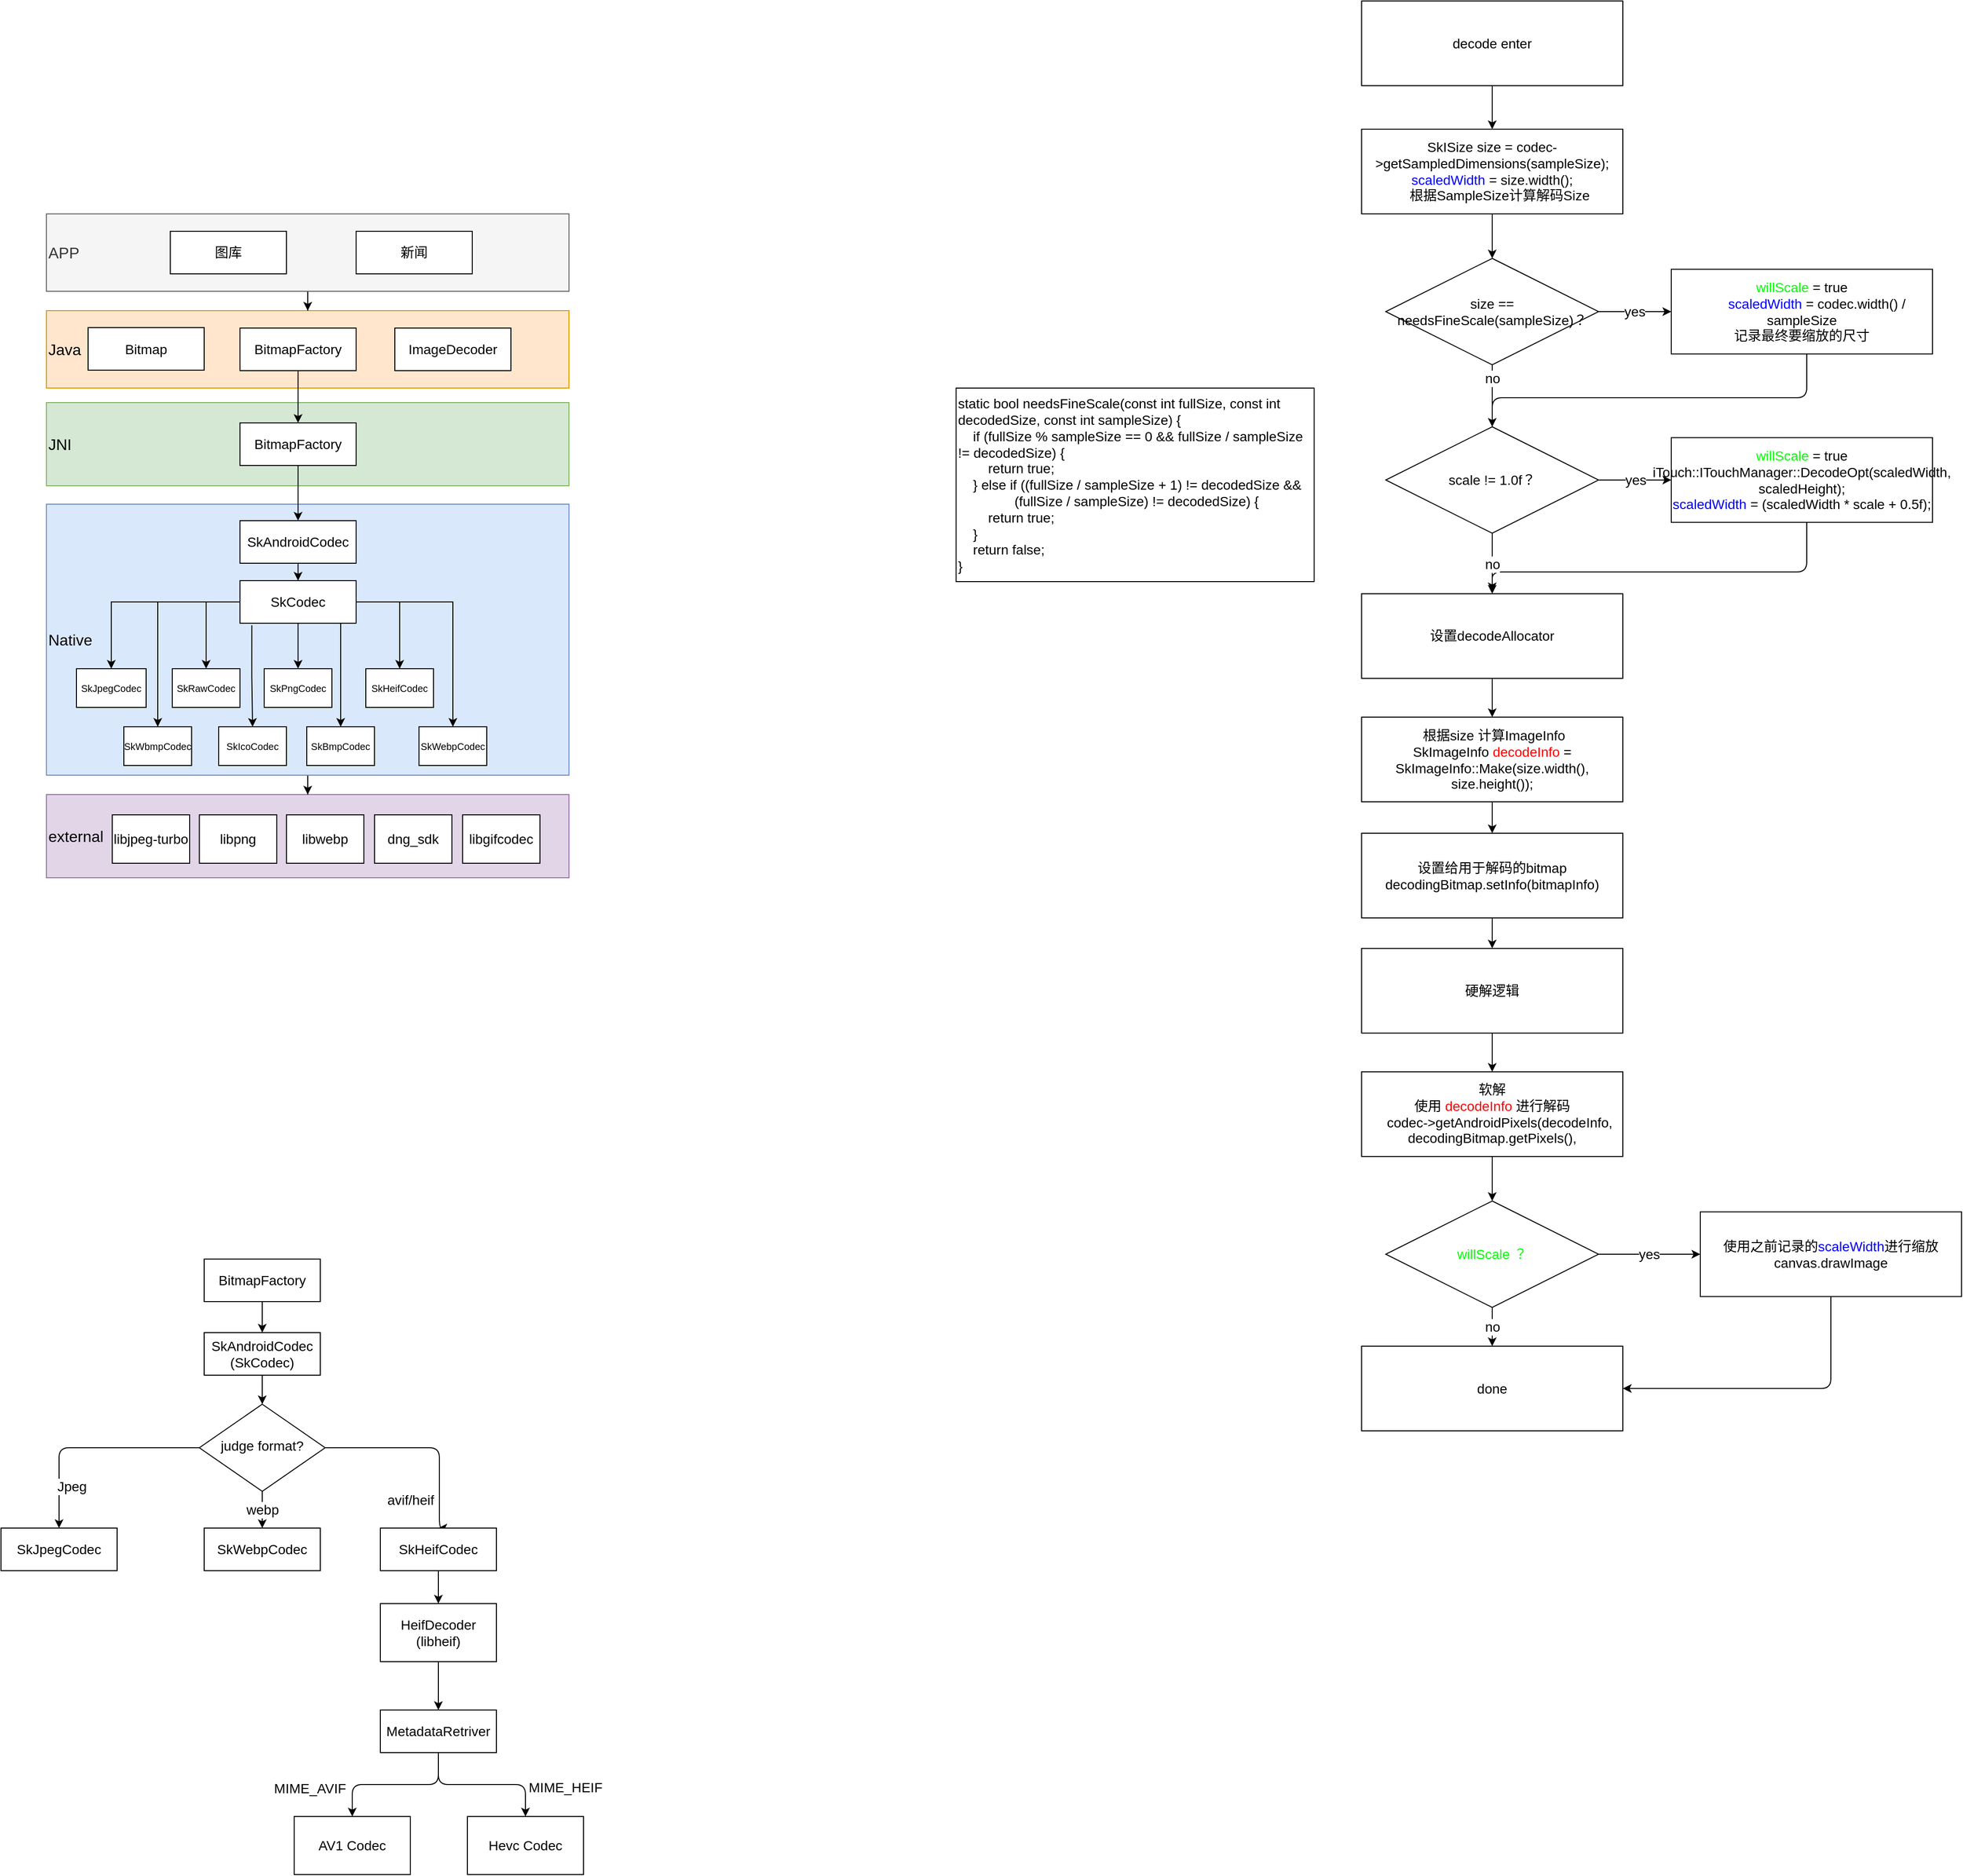 <mxfile version="17.4.4" type="github" pages="4">
  <diagram id="500orS-XTbBu4sYQltuu" name="skia">
    <mxGraphModel dx="868" dy="450" grid="1" gridSize="10" guides="1" tooltips="1" connect="1" arrows="1" fold="1" page="1" pageScale="1" pageWidth="827" pageHeight="1169" math="0" shadow="0">
      <root>
        <mxCell id="0" />
        <mxCell id="1" parent="0" />
        <mxCell id="MJ2qZwMiihnjcdFoMeks-1" style="edgeStyle=orthogonalEdgeStyle;rounded=0;orthogonalLoop=1;jettySize=auto;html=1;entryX=0.5;entryY=0;entryDx=0;entryDy=0;fontSize=14;" parent="1" source="MJ2qZwMiihnjcdFoMeks-2" target="MJ2qZwMiihnjcdFoMeks-8" edge="1">
          <mxGeometry relative="1" as="geometry" />
        </mxCell>
        <mxCell id="MJ2qZwMiihnjcdFoMeks-2" value="SkAndroidCodec&lt;br&gt;(SkCodec)" style="rounded=0;whiteSpace=wrap;html=1;fontSize=14;glass=0;strokeWidth=1;shadow=0;" parent="1" vertex="1">
          <mxGeometry x="313" y="1426" width="120" height="44" as="geometry" />
        </mxCell>
        <mxCell id="MJ2qZwMiihnjcdFoMeks-5" style="edgeStyle=orthogonalEdgeStyle;curved=0;rounded=1;sketch=0;orthogonalLoop=1;jettySize=auto;html=1;fontSize=14;" parent="1" source="MJ2qZwMiihnjcdFoMeks-8" target="sl0K6ZUAJF5RkAq1HdTN-1" edge="1">
          <mxGeometry relative="1" as="geometry">
            <mxPoint x="163" y="1610" as="targetPoint" />
          </mxGeometry>
        </mxCell>
        <mxCell id="MJ2qZwMiihnjcdFoMeks-6" value="Jpeg" style="edgeLabel;html=1;align=center;verticalAlign=middle;resizable=0;points=[];fontSize=14;" parent="MJ2qZwMiihnjcdFoMeks-5" vertex="1" connectable="0">
          <mxGeometry x="-0.12" y="2" relative="1" as="geometry">
            <mxPoint x="-32" y="38" as="offset" />
          </mxGeometry>
        </mxCell>
        <mxCell id="MJ2qZwMiihnjcdFoMeks-7" value="webp" style="edgeStyle=orthogonalEdgeStyle;curved=0;rounded=1;sketch=0;orthogonalLoop=1;jettySize=auto;html=1;fontSize=14;" parent="1" source="MJ2qZwMiihnjcdFoMeks-8" target="MJ2qZwMiihnjcdFoMeks-11" edge="1">
          <mxGeometry relative="1" as="geometry" />
        </mxCell>
        <mxCell id="Aa1SYWjQIrs8PlUR-I1k-2" style="edgeStyle=orthogonalEdgeStyle;rounded=1;orthogonalLoop=1;jettySize=auto;html=1;fontSize=14;exitX=1;exitY=0.5;exitDx=0;exitDy=0;entryX=0.5;entryY=0;entryDx=0;entryDy=0;" parent="1" source="MJ2qZwMiihnjcdFoMeks-8" target="Aa1SYWjQIrs8PlUR-I1k-1" edge="1">
          <mxGeometry relative="1" as="geometry">
            <mxPoint x="418" y="1536" as="sourcePoint" />
            <Array as="points">
              <mxPoint x="556" y="1545" />
            </Array>
          </mxGeometry>
        </mxCell>
        <mxCell id="Aa1SYWjQIrs8PlUR-I1k-3" value="avif/heif" style="edgeLabel;html=1;align=center;verticalAlign=middle;resizable=0;points=[];fontSize=14;" parent="Aa1SYWjQIrs8PlUR-I1k-2" vertex="1" connectable="0">
          <mxGeometry x="0.306" y="-5" relative="1" as="geometry">
            <mxPoint x="-25" y="40" as="offset" />
          </mxGeometry>
        </mxCell>
        <mxCell id="MJ2qZwMiihnjcdFoMeks-8" value="judge format?" style="rhombus;whiteSpace=wrap;html=1;shadow=0;fontFamily=Helvetica;fontSize=14;align=center;strokeWidth=1;spacing=6;spacingTop=-4;rounded=0;" parent="1" vertex="1">
          <mxGeometry x="308" y="1500" width="130" height="90" as="geometry" />
        </mxCell>
        <mxCell id="MJ2qZwMiihnjcdFoMeks-11" value="SkWebpCodec" style="rounded=0;whiteSpace=wrap;html=1;fontSize=14;glass=0;strokeWidth=1;shadow=0;" parent="1" vertex="1">
          <mxGeometry x="313" y="1628" width="120" height="44" as="geometry" />
        </mxCell>
        <mxCell id="PBzpi2QiT0-hBkKqJuno-2" style="edgeStyle=orthogonalEdgeStyle;rounded=0;orthogonalLoop=1;jettySize=auto;html=1;entryX=0.5;entryY=0;entryDx=0;entryDy=0;fontSize=14;" parent="1" source="PBzpi2QiT0-hBkKqJuno-1" target="MJ2qZwMiihnjcdFoMeks-2" edge="1">
          <mxGeometry relative="1" as="geometry" />
        </mxCell>
        <mxCell id="PBzpi2QiT0-hBkKqJuno-1" value="BitmapFactory" style="rounded=0;whiteSpace=wrap;html=1;fontSize=14;glass=0;strokeWidth=1;shadow=0;" parent="1" vertex="1">
          <mxGeometry x="313" y="1350" width="120" height="44" as="geometry" />
        </mxCell>
        <mxCell id="I4JQez4P7GIW5LG1t6vE-2" value="" style="edgeStyle=orthogonalEdgeStyle;rounded=1;orthogonalLoop=1;jettySize=auto;html=1;fontSize=14;" parent="1" source="Aa1SYWjQIrs8PlUR-I1k-1" target="I4JQez4P7GIW5LG1t6vE-1" edge="1">
          <mxGeometry relative="1" as="geometry" />
        </mxCell>
        <mxCell id="Aa1SYWjQIrs8PlUR-I1k-1" value="SkHeifCodec" style="rounded=0;whiteSpace=wrap;html=1;fontSize=14;glass=0;strokeWidth=1;shadow=0;" parent="1" vertex="1">
          <mxGeometry x="495" y="1628" width="120" height="44" as="geometry" />
        </mxCell>
        <mxCell id="I4JQez4P7GIW5LG1t6vE-4" value="" style="edgeStyle=orthogonalEdgeStyle;rounded=1;orthogonalLoop=1;jettySize=auto;html=1;fontSize=14;" parent="1" source="I4JQez4P7GIW5LG1t6vE-1" target="I4JQez4P7GIW5LG1t6vE-3" edge="1">
          <mxGeometry relative="1" as="geometry" />
        </mxCell>
        <mxCell id="I4JQez4P7GIW5LG1t6vE-1" value="HeifDecoder&lt;br&gt;(libheif)" style="whiteSpace=wrap;html=1;fontSize=14;rounded=0;glass=0;strokeWidth=1;shadow=0;" parent="1" vertex="1">
          <mxGeometry x="495" y="1706" width="120" height="60" as="geometry" />
        </mxCell>
        <mxCell id="I4JQez4P7GIW5LG1t6vE-6" value="" style="edgeStyle=orthogonalEdgeStyle;rounded=1;orthogonalLoop=1;jettySize=auto;html=1;fontSize=14;" parent="1" source="I4JQez4P7GIW5LG1t6vE-3" target="I4JQez4P7GIW5LG1t6vE-5" edge="1">
          <mxGeometry relative="1" as="geometry" />
        </mxCell>
        <mxCell id="I4JQez4P7GIW5LG1t6vE-9" value="MIME_AVIF" style="edgeLabel;html=1;align=center;verticalAlign=middle;resizable=0;points=[];fontSize=14;" parent="I4JQez4P7GIW5LG1t6vE-6" vertex="1" connectable="0">
          <mxGeometry x="0.441" y="8" relative="1" as="geometry">
            <mxPoint x="-55" y="-4" as="offset" />
          </mxGeometry>
        </mxCell>
        <mxCell id="I4JQez4P7GIW5LG1t6vE-8" style="edgeStyle=orthogonalEdgeStyle;rounded=1;orthogonalLoop=1;jettySize=auto;html=1;fontSize=14;" parent="1" source="I4JQez4P7GIW5LG1t6vE-3" target="I4JQez4P7GIW5LG1t6vE-7" edge="1">
          <mxGeometry relative="1" as="geometry" />
        </mxCell>
        <mxCell id="I4JQez4P7GIW5LG1t6vE-10" value="MIME_HEIF" style="edgeLabel;html=1;align=center;verticalAlign=middle;resizable=0;points=[];fontSize=14;" parent="I4JQez4P7GIW5LG1t6vE-8" vertex="1" connectable="0">
          <mxGeometry x="0.369" y="-3" relative="1" as="geometry">
            <mxPoint x="57" as="offset" />
          </mxGeometry>
        </mxCell>
        <mxCell id="I4JQez4P7GIW5LG1t6vE-3" value="MetadataRetriver" style="whiteSpace=wrap;html=1;fontSize=14;rounded=0;glass=0;strokeWidth=1;shadow=0;" parent="1" vertex="1">
          <mxGeometry x="495" y="1816" width="120" height="44" as="geometry" />
        </mxCell>
        <mxCell id="I4JQez4P7GIW5LG1t6vE-5" value="AV1 Codec" style="whiteSpace=wrap;html=1;fontSize=14;rounded=0;glass=0;strokeWidth=1;shadow=0;" parent="1" vertex="1">
          <mxGeometry x="406" y="1926" width="120" height="60" as="geometry" />
        </mxCell>
        <mxCell id="I4JQez4P7GIW5LG1t6vE-7" value="Hevc Codec" style="whiteSpace=wrap;html=1;fontSize=14;rounded=0;glass=0;strokeWidth=1;shadow=0;" parent="1" vertex="1">
          <mxGeometry x="585" y="1926" width="120" height="60" as="geometry" />
        </mxCell>
        <mxCell id="R-MHD2BmySgL1vxm9D8J-27" value="" style="edgeStyle=orthogonalEdgeStyle;rounded=1;orthogonalLoop=1;jettySize=auto;html=1;fontSize=14;entryX=0.5;entryY=0;entryDx=0;entryDy=0;" parent="1" source="R-MHD2BmySgL1vxm9D8J-25" target="R-MHD2BmySgL1vxm9D8J-29" edge="1">
          <mxGeometry relative="1" as="geometry">
            <mxPoint x="1644" y="343.75" as="targetPoint" />
          </mxGeometry>
        </mxCell>
        <mxCell id="R-MHD2BmySgL1vxm9D8J-25" value="SkISize size = codec-&amp;gt;getSampledDimensions(sampleSize);&lt;br&gt;&lt;font color=&quot;#0000ff&quot;&gt;scaledWidth &lt;/font&gt;= size.width();&lt;br&gt;&lt;div&gt;&amp;nbsp; &amp;nbsp; 根据SampleSize计算解码Size&lt;/div&gt;" style="whiteSpace=wrap;html=1;fontSize=14;rounded=0;glass=0;strokeWidth=1;shadow=0;" parent="1" vertex="1">
          <mxGeometry x="1509" y="182.5" width="270" height="87.5" as="geometry" />
        </mxCell>
        <mxCell id="R-MHD2BmySgL1vxm9D8J-33" style="edgeStyle=orthogonalEdgeStyle;rounded=1;orthogonalLoop=1;jettySize=auto;html=1;entryX=0.5;entryY=0;entryDx=0;entryDy=0;fontSize=14;" parent="1" source="R-MHD2BmySgL1vxm9D8J-28" target="R-MHD2BmySgL1vxm9D8J-34" edge="1">
          <mxGeometry relative="1" as="geometry">
            <Array as="points">
              <mxPoint x="1969" y="460" />
              <mxPoint x="1644" y="460" />
            </Array>
          </mxGeometry>
        </mxCell>
        <mxCell id="R-MHD2BmySgL1vxm9D8J-28" value="&lt;font color=&quot;#00ff00&quot;&gt;willScale&lt;/font&gt; = true&lt;br&gt;&lt;div&gt;&amp;nbsp; &amp;nbsp; &amp;nbsp; &amp;nbsp; &lt;font color=&quot;#0000ff&quot;&gt;scaledWidth&lt;/font&gt; = codec.width() / sampleSize&lt;/div&gt;&lt;div&gt;记录最终要缩放的尺寸&lt;/div&gt;" style="whiteSpace=wrap;html=1;fontSize=14;rounded=0;glass=0;strokeWidth=1;shadow=0;" parent="1" vertex="1">
          <mxGeometry x="1829" y="327.25" width="270" height="87.5" as="geometry" />
        </mxCell>
        <mxCell id="R-MHD2BmySgL1vxm9D8J-30" value="yes" style="edgeStyle=orthogonalEdgeStyle;rounded=1;orthogonalLoop=1;jettySize=auto;html=1;fontSize=14;" parent="1" source="R-MHD2BmySgL1vxm9D8J-29" target="R-MHD2BmySgL1vxm9D8J-28" edge="1">
          <mxGeometry relative="1" as="geometry" />
        </mxCell>
        <mxCell id="R-MHD2BmySgL1vxm9D8J-32" value="yes" style="edgeStyle=orthogonalEdgeStyle;rounded=1;orthogonalLoop=1;jettySize=auto;html=1;entryX=0;entryY=0.5;entryDx=0;entryDy=0;fontSize=14;startArrow=none;" parent="1" source="R-MHD2BmySgL1vxm9D8J-34" target="R-MHD2BmySgL1vxm9D8J-31" edge="1">
          <mxGeometry relative="1" as="geometry" />
        </mxCell>
        <mxCell id="R-MHD2BmySgL1vxm9D8J-29" value="size == needsFineScale(sampleSize)？" style="rhombus;whiteSpace=wrap;html=1;fontSize=14;" parent="1" vertex="1">
          <mxGeometry x="1534" y="316" width="220" height="110" as="geometry" />
        </mxCell>
        <mxCell id="R-MHD2BmySgL1vxm9D8J-38" style="edgeStyle=orthogonalEdgeStyle;rounded=1;orthogonalLoop=1;jettySize=auto;html=1;fontSize=14;" parent="1" source="R-MHD2BmySgL1vxm9D8J-31" edge="1">
          <mxGeometry relative="1" as="geometry">
            <mxPoint x="1644" y="660" as="targetPoint" />
            <Array as="points">
              <mxPoint x="1969" y="640" />
              <mxPoint x="1644" y="640" />
            </Array>
          </mxGeometry>
        </mxCell>
        <mxCell id="R-MHD2BmySgL1vxm9D8J-31" value="&lt;font color=&quot;#00ff00&quot;&gt;willScale&lt;/font&gt;&amp;nbsp;= true&lt;br&gt;iTouch::ITouchManager::DecodeOpt(scaledWidth, scaledHeight);&lt;br&gt;&lt;font color=&quot;#0000ff&quot;&gt;scaledWidth&lt;/font&gt; = (scaledWidth * scale + 0.5f);" style="whiteSpace=wrap;html=1;fontSize=14;rounded=0;glass=0;strokeWidth=1;shadow=0;" parent="1" vertex="1">
          <mxGeometry x="1829" y="501.25" width="270" height="87.5" as="geometry" />
        </mxCell>
        <mxCell id="R-MHD2BmySgL1vxm9D8J-37" value="no" style="edgeStyle=orthogonalEdgeStyle;rounded=1;orthogonalLoop=1;jettySize=auto;html=1;entryX=0.5;entryY=0;entryDx=0;entryDy=0;fontSize=14;" parent="1" source="R-MHD2BmySgL1vxm9D8J-34" target="R-MHD2BmySgL1vxm9D8J-36" edge="1">
          <mxGeometry relative="1" as="geometry" />
        </mxCell>
        <mxCell id="R-MHD2BmySgL1vxm9D8J-34" value="scale != 1.0f？" style="rhombus;whiteSpace=wrap;html=1;fontSize=14;" parent="1" vertex="1">
          <mxGeometry x="1534" y="490" width="220" height="110" as="geometry" />
        </mxCell>
        <mxCell id="R-MHD2BmySgL1vxm9D8J-35" value="no" style="edgeStyle=orthogonalEdgeStyle;rounded=1;orthogonalLoop=1;jettySize=auto;html=1;entryX=0.5;entryY=0;entryDx=0;entryDy=0;fontSize=14;endArrow=none;" parent="1" source="R-MHD2BmySgL1vxm9D8J-29" target="R-MHD2BmySgL1vxm9D8J-34" edge="1">
          <mxGeometry x="-0.562" relative="1" as="geometry">
            <mxPoint x="1644" y="426" as="sourcePoint" />
            <mxPoint x="1640" y="662.5" as="targetPoint" />
            <Array as="points">
              <mxPoint x="1644" y="440" />
              <mxPoint x="1644" y="440" />
            </Array>
            <mxPoint as="offset" />
          </mxGeometry>
        </mxCell>
        <mxCell id="R-MHD2BmySgL1vxm9D8J-41" style="edgeStyle=orthogonalEdgeStyle;rounded=1;orthogonalLoop=1;jettySize=auto;html=1;entryX=0.5;entryY=0;entryDx=0;entryDy=0;fontSize=14;" parent="1" source="R-MHD2BmySgL1vxm9D8J-36" target="R-MHD2BmySgL1vxm9D8J-39" edge="1">
          <mxGeometry relative="1" as="geometry" />
        </mxCell>
        <mxCell id="R-MHD2BmySgL1vxm9D8J-36" value="设置decodeAllocator" style="whiteSpace=wrap;html=1;fontSize=14;rounded=0;glass=0;strokeWidth=1;shadow=0;" parent="1" vertex="1">
          <mxGeometry x="1509" y="662.5" width="270" height="87.5" as="geometry" />
        </mxCell>
        <mxCell id="R-MHD2BmySgL1vxm9D8J-42" style="edgeStyle=orthogonalEdgeStyle;rounded=1;orthogonalLoop=1;jettySize=auto;html=1;fontSize=14;" parent="1" source="R-MHD2BmySgL1vxm9D8J-39" target="R-MHD2BmySgL1vxm9D8J-40" edge="1">
          <mxGeometry relative="1" as="geometry" />
        </mxCell>
        <mxCell id="R-MHD2BmySgL1vxm9D8J-39" value="&lt;div&gt;&amp;nbsp;根据size 计算ImageInfo&lt;/div&gt;&lt;div&gt;SkImageInfo &lt;font color=&quot;#ff0000&quot;&gt;decodeInfo &lt;/font&gt;= SkImageInfo::Make(size.width(), size.height()&lt;span&gt;);&lt;/span&gt;&lt;/div&gt;" style="whiteSpace=wrap;html=1;fontSize=14;rounded=0;glass=0;strokeWidth=1;shadow=0;" parent="1" vertex="1">
          <mxGeometry x="1509" y="790" width="270" height="87.5" as="geometry" />
        </mxCell>
        <mxCell id="R-MHD2BmySgL1vxm9D8J-44" style="edgeStyle=orthogonalEdgeStyle;rounded=1;orthogonalLoop=1;jettySize=auto;html=1;fontSize=14;" parent="1" source="R-MHD2BmySgL1vxm9D8J-40" target="R-MHD2BmySgL1vxm9D8J-43" edge="1">
          <mxGeometry relative="1" as="geometry" />
        </mxCell>
        <mxCell id="R-MHD2BmySgL1vxm9D8J-40" value="&lt;div&gt;设置给用于解码的bitmap&lt;/div&gt;&lt;div&gt;decodingBitmap.setInfo(bitmapInfo)&lt;br&gt;&lt;/div&gt;" style="whiteSpace=wrap;html=1;fontSize=14;rounded=0;glass=0;strokeWidth=1;shadow=0;" parent="1" vertex="1">
          <mxGeometry x="1509" y="910" width="270" height="87.5" as="geometry" />
        </mxCell>
        <mxCell id="R-MHD2BmySgL1vxm9D8J-46" style="edgeStyle=orthogonalEdgeStyle;rounded=1;orthogonalLoop=1;jettySize=auto;html=1;fontSize=14;" parent="1" source="R-MHD2BmySgL1vxm9D8J-43" target="R-MHD2BmySgL1vxm9D8J-45" edge="1">
          <mxGeometry relative="1" as="geometry" />
        </mxCell>
        <mxCell id="R-MHD2BmySgL1vxm9D8J-43" value="&lt;div&gt;硬解逻辑&lt;/div&gt;" style="whiteSpace=wrap;html=1;fontSize=14;rounded=0;glass=0;strokeWidth=1;shadow=0;" parent="1" vertex="1">
          <mxGeometry x="1509" y="1029.04" width="270" height="87.5" as="geometry" />
        </mxCell>
        <mxCell id="R-MHD2BmySgL1vxm9D8J-49" style="edgeStyle=orthogonalEdgeStyle;rounded=1;orthogonalLoop=1;jettySize=auto;html=1;fontSize=14;fontColor=#00FF00;" parent="1" source="R-MHD2BmySgL1vxm9D8J-45" target="R-MHD2BmySgL1vxm9D8J-48" edge="1">
          <mxGeometry relative="1" as="geometry" />
        </mxCell>
        <mxCell id="R-MHD2BmySgL1vxm9D8J-45" value="&lt;div&gt;软解&lt;/div&gt;&lt;div&gt;使用 &lt;font color=&quot;#ff0000&quot;&gt;decodeInfo &lt;/font&gt;进行解码&lt;/div&gt;&lt;div&gt;&lt;div&gt;&amp;nbsp; &amp;nbsp; codec-&amp;gt;getAndroidPixels(decodeInfo, decodingBitmap.getPixels(),&lt;/div&gt;&lt;/div&gt;" style="whiteSpace=wrap;html=1;fontSize=14;rounded=0;glass=0;strokeWidth=1;shadow=0;" parent="1" vertex="1">
          <mxGeometry x="1509" y="1156.54" width="270" height="87.5" as="geometry" />
        </mxCell>
        <mxCell id="R-MHD2BmySgL1vxm9D8J-53" style="edgeStyle=orthogonalEdgeStyle;rounded=1;orthogonalLoop=1;jettySize=auto;html=1;entryX=1;entryY=0.5;entryDx=0;entryDy=0;fontSize=14;fontColor=#000000;" parent="1" source="R-MHD2BmySgL1vxm9D8J-47" target="R-MHD2BmySgL1vxm9D8J-51" edge="1">
          <mxGeometry relative="1" as="geometry">
            <Array as="points">
              <mxPoint x="1994" y="1484" />
            </Array>
          </mxGeometry>
        </mxCell>
        <mxCell id="R-MHD2BmySgL1vxm9D8J-47" value="使用之前记录的&lt;font color=&quot;#0000ff&quot;&gt;scaleWidth&lt;/font&gt;进行缩放&lt;br&gt;canvas.drawImage" style="whiteSpace=wrap;html=1;fontSize=14;rounded=0;glass=0;strokeWidth=1;shadow=0;" parent="1" vertex="1">
          <mxGeometry x="1859" y="1301.25" width="270" height="87.5" as="geometry" />
        </mxCell>
        <mxCell id="R-MHD2BmySgL1vxm9D8J-50" value="yes" style="edgeStyle=orthogonalEdgeStyle;rounded=1;orthogonalLoop=1;jettySize=auto;html=1;fontSize=14;fontColor=#000000;" parent="1" source="R-MHD2BmySgL1vxm9D8J-48" target="R-MHD2BmySgL1vxm9D8J-47" edge="1">
          <mxGeometry relative="1" as="geometry" />
        </mxCell>
        <mxCell id="R-MHD2BmySgL1vxm9D8J-52" value="no" style="edgeStyle=orthogonalEdgeStyle;rounded=1;orthogonalLoop=1;jettySize=auto;html=1;entryX=0.5;entryY=0;entryDx=0;entryDy=0;fontSize=14;fontColor=#000000;" parent="1" source="R-MHD2BmySgL1vxm9D8J-48" target="R-MHD2BmySgL1vxm9D8J-51" edge="1">
          <mxGeometry relative="1" as="geometry" />
        </mxCell>
        <mxCell id="R-MHD2BmySgL1vxm9D8J-48" value="&lt;font color=&quot;#00ff00&quot;&gt;willScale ？&lt;/font&gt;" style="rhombus;whiteSpace=wrap;html=1;fontSize=14;" parent="1" vertex="1">
          <mxGeometry x="1534" y="1290" width="220" height="110" as="geometry" />
        </mxCell>
        <mxCell id="R-MHD2BmySgL1vxm9D8J-51" value="done" style="whiteSpace=wrap;html=1;fontSize=14;rounded=0;glass=0;strokeWidth=1;shadow=0;" parent="1" vertex="1">
          <mxGeometry x="1509" y="1440" width="270" height="87.5" as="geometry" />
        </mxCell>
        <mxCell id="R-MHD2BmySgL1vxm9D8J-55" style="edgeStyle=orthogonalEdgeStyle;rounded=1;orthogonalLoop=1;jettySize=auto;html=1;fontSize=14;fontColor=#000000;" parent="1" source="R-MHD2BmySgL1vxm9D8J-54" target="R-MHD2BmySgL1vxm9D8J-25" edge="1">
          <mxGeometry relative="1" as="geometry" />
        </mxCell>
        <mxCell id="R-MHD2BmySgL1vxm9D8J-54" value="decode enter" style="whiteSpace=wrap;html=1;fontSize=14;rounded=0;glass=0;strokeWidth=1;shadow=0;" parent="1" vertex="1">
          <mxGeometry x="1509" y="50" width="270" height="87.5" as="geometry" />
        </mxCell>
        <mxCell id="UaKKXYOaUqRYQ_CeCZ6T-1" value="&lt;div&gt;static bool needsFineScale(const int fullSize, const int decodedSize, const int sampleSize) {&lt;/div&gt;&lt;div&gt;&amp;nbsp; &amp;nbsp; if (fullSize % sampleSize == 0 &amp;amp;&amp;amp; fullSize / sampleSize != decodedSize) {&lt;/div&gt;&lt;div&gt;&amp;nbsp; &amp;nbsp; &amp;nbsp; &amp;nbsp; return true;&lt;/div&gt;&lt;div&gt;&amp;nbsp; &amp;nbsp; } else if ((fullSize / sampleSize + 1) != decodedSize &amp;amp;&amp;amp;&lt;/div&gt;&lt;div&gt;&amp;nbsp; &amp;nbsp; &amp;nbsp; &amp;nbsp; &amp;nbsp; &amp;nbsp; &amp;nbsp; &amp;nbsp;(fullSize / sampleSize) != decodedSize) {&lt;/div&gt;&lt;div&gt;&amp;nbsp; &amp;nbsp; &amp;nbsp; &amp;nbsp; return true;&lt;/div&gt;&lt;div&gt;&amp;nbsp; &amp;nbsp; }&lt;/div&gt;&lt;div&gt;&amp;nbsp; &amp;nbsp; return false;&lt;/div&gt;&lt;div&gt;}&lt;/div&gt;" style="whiteSpace=wrap;html=1;fontSize=14;rounded=0;glass=0;strokeWidth=1;shadow=0;align=left;" parent="1" vertex="1">
          <mxGeometry x="1090" y="450" width="370" height="200" as="geometry" />
        </mxCell>
        <mxCell id="sl0K6ZUAJF5RkAq1HdTN-1" value="SkJpegCodec" style="rounded=0;whiteSpace=wrap;html=1;fontSize=14;glass=0;strokeWidth=1;shadow=0;" parent="1" vertex="1">
          <mxGeometry x="103" y="1628" width="120" height="44" as="geometry" />
        </mxCell>
        <mxCell id="sl0K6ZUAJF5RkAq1HdTN-2" value="external" style="rounded=0;whiteSpace=wrap;html=1;fontSize=16;glass=0;strokeWidth=1;shadow=0;align=left;labelPosition=center;verticalLabelPosition=middle;verticalAlign=middle;fillColor=#e1d5e7;strokeColor=#9673a6;" parent="1" vertex="1">
          <mxGeometry x="150" y="870" width="540" height="86" as="geometry" />
        </mxCell>
        <mxCell id="sl0K6ZUAJF5RkAq1HdTN-3" style="edgeStyle=orthogonalEdgeStyle;rounded=0;orthogonalLoop=1;jettySize=auto;html=1;fontSize=10;fontColor=#FFFFFF;exitX=0.5;exitY=1;exitDx=0;exitDy=0;" parent="1" source="sl0K6ZUAJF5RkAq1HdTN-4" target="sl0K6ZUAJF5RkAq1HdTN-2" edge="1">
          <mxGeometry relative="1" as="geometry">
            <mxPoint x="420" y="847" as="sourcePoint" />
          </mxGeometry>
        </mxCell>
        <mxCell id="sl0K6ZUAJF5RkAq1HdTN-4" value="Native" style="rounded=0;whiteSpace=wrap;html=1;fontSize=16;glass=0;strokeWidth=1;shadow=0;align=left;labelPosition=center;verticalLabelPosition=middle;verticalAlign=middle;fillColor=#dae8fc;strokeColor=#6c8ebf;" parent="1" vertex="1">
          <mxGeometry x="150" y="570" width="540" height="280" as="geometry" />
        </mxCell>
        <mxCell id="sl0K6ZUAJF5RkAq1HdTN-5" value="JNI" style="rounded=0;whiteSpace=wrap;html=1;fontSize=16;glass=0;strokeWidth=1;shadow=0;align=left;labelPosition=center;verticalLabelPosition=middle;verticalAlign=middle;fillColor=#d5e8d4;strokeColor=#82b366;" parent="1" vertex="1">
          <mxGeometry x="150" y="465" width="540" height="86" as="geometry" />
        </mxCell>
        <mxCell id="sl0K6ZUAJF5RkAq1HdTN-6" value="Java" style="rounded=0;whiteSpace=wrap;html=1;fontSize=16;glass=0;strokeWidth=1;shadow=0;align=left;labelPosition=center;verticalLabelPosition=middle;verticalAlign=middle;fillColor=#ffe6cc;strokeColor=#d79b00;" parent="1" vertex="1">
          <mxGeometry x="150" y="370" width="540" height="80" as="geometry" />
        </mxCell>
        <mxCell id="sl0K6ZUAJF5RkAq1HdTN-7" style="edgeStyle=orthogonalEdgeStyle;rounded=0;orthogonalLoop=1;jettySize=auto;html=1;fontColor=#000000;" parent="1" source="sl0K6ZUAJF5RkAq1HdTN-8" target="sl0K6ZUAJF5RkAq1HdTN-11" edge="1">
          <mxGeometry relative="1" as="geometry" />
        </mxCell>
        <mxCell id="sl0K6ZUAJF5RkAq1HdTN-8" value="BitmapFactory" style="rounded=0;whiteSpace=wrap;html=1;fontSize=14;glass=0;strokeWidth=1;shadow=0;fontColor=#000000;" parent="1" vertex="1">
          <mxGeometry x="350" y="388" width="120" height="44" as="geometry" />
        </mxCell>
        <mxCell id="sl0K6ZUAJF5RkAq1HdTN-9" value="ImageDecoder" style="rounded=0;whiteSpace=wrap;html=1;fontSize=14;glass=0;strokeWidth=1;shadow=0;fontColor=#000000;" parent="1" vertex="1">
          <mxGeometry x="510" y="388" width="120" height="44" as="geometry" />
        </mxCell>
        <mxCell id="sl0K6ZUAJF5RkAq1HdTN-10" style="edgeStyle=orthogonalEdgeStyle;rounded=0;orthogonalLoop=1;jettySize=auto;html=1;fontColor=#000000;" parent="1" source="sl0K6ZUAJF5RkAq1HdTN-11" target="sl0K6ZUAJF5RkAq1HdTN-13" edge="1">
          <mxGeometry relative="1" as="geometry" />
        </mxCell>
        <mxCell id="sl0K6ZUAJF5RkAq1HdTN-11" value="BitmapFactory" style="rounded=0;whiteSpace=wrap;html=1;fontSize=14;glass=0;strokeWidth=1;shadow=0;fontColor=#000000;" parent="1" vertex="1">
          <mxGeometry x="350" y="486" width="120" height="44" as="geometry" />
        </mxCell>
        <mxCell id="sl0K6ZUAJF5RkAq1HdTN-12" style="edgeStyle=orthogonalEdgeStyle;rounded=0;orthogonalLoop=1;jettySize=auto;html=1;fontColor=#000000;" parent="1" source="sl0K6ZUAJF5RkAq1HdTN-13" target="sl0K6ZUAJF5RkAq1HdTN-22" edge="1">
          <mxGeometry relative="1" as="geometry" />
        </mxCell>
        <mxCell id="sl0K6ZUAJF5RkAq1HdTN-13" value="SkAndroidCodec" style="rounded=0;whiteSpace=wrap;html=1;fontSize=14;glass=0;strokeWidth=1;shadow=0;fontColor=#000000;" parent="1" vertex="1">
          <mxGeometry x="350" y="587" width="120" height="44" as="geometry" />
        </mxCell>
        <mxCell id="sl0K6ZUAJF5RkAq1HdTN-14" style="edgeStyle=orthogonalEdgeStyle;rounded=0;orthogonalLoop=1;jettySize=auto;html=1;fontSize=16;fontColor=#FFFFFF;" parent="1" source="sl0K6ZUAJF5RkAq1HdTN-22" target="sl0K6ZUAJF5RkAq1HdTN-30" edge="1">
          <mxGeometry relative="1" as="geometry" />
        </mxCell>
        <mxCell id="sl0K6ZUAJF5RkAq1HdTN-15" style="edgeStyle=orthogonalEdgeStyle;rounded=0;orthogonalLoop=1;jettySize=auto;html=1;fontSize=16;fontColor=#FFFFFF;exitX=0.5;exitY=1;exitDx=0;exitDy=0;" parent="1" source="sl0K6ZUAJF5RkAq1HdTN-22" target="sl0K6ZUAJF5RkAq1HdTN-31" edge="1">
          <mxGeometry relative="1" as="geometry">
            <mxPoint x="403" y="694" as="sourcePoint" />
          </mxGeometry>
        </mxCell>
        <mxCell id="sl0K6ZUAJF5RkAq1HdTN-16" style="edgeStyle=orthogonalEdgeStyle;rounded=0;orthogonalLoop=1;jettySize=auto;html=1;fontSize=16;fontColor=#FFFFFF;" parent="1" source="sl0K6ZUAJF5RkAq1HdTN-22" target="sl0K6ZUAJF5RkAq1HdTN-32" edge="1">
          <mxGeometry relative="1" as="geometry" />
        </mxCell>
        <mxCell id="sl0K6ZUAJF5RkAq1HdTN-17" style="edgeStyle=orthogonalEdgeStyle;rounded=0;orthogonalLoop=1;jettySize=auto;html=1;entryX=0.5;entryY=0;entryDx=0;entryDy=0;fontSize=16;fontColor=#FFFFFF;" parent="1" source="sl0K6ZUAJF5RkAq1HdTN-22" target="sl0K6ZUAJF5RkAq1HdTN-35" edge="1">
          <mxGeometry relative="1" as="geometry" />
        </mxCell>
        <mxCell id="sl0K6ZUAJF5RkAq1HdTN-18" style="edgeStyle=orthogonalEdgeStyle;rounded=0;orthogonalLoop=1;jettySize=auto;html=1;fontSize=16;fontColor=#FFFFFF;exitX=0;exitY=0.5;exitDx=0;exitDy=0;" parent="1" source="sl0K6ZUAJF5RkAq1HdTN-22" target="sl0K6ZUAJF5RkAq1HdTN-33" edge="1">
          <mxGeometry relative="1" as="geometry" />
        </mxCell>
        <mxCell id="sl0K6ZUAJF5RkAq1HdTN-19" style="edgeStyle=orthogonalEdgeStyle;rounded=0;orthogonalLoop=1;jettySize=auto;html=1;fontSize=10;fontColor=#FFFFFF;" parent="1" source="sl0K6ZUAJF5RkAq1HdTN-22" target="sl0K6ZUAJF5RkAq1HdTN-37" edge="1">
          <mxGeometry relative="1" as="geometry" />
        </mxCell>
        <mxCell id="sl0K6ZUAJF5RkAq1HdTN-20" style="edgeStyle=orthogonalEdgeStyle;rounded=0;orthogonalLoop=1;jettySize=auto;html=1;entryX=0.5;entryY=0;entryDx=0;entryDy=0;fontSize=10;fontColor=#FFFFFF;exitX=0.102;exitY=1.047;exitDx=0;exitDy=0;exitPerimeter=0;" parent="1" source="sl0K6ZUAJF5RkAq1HdTN-22" target="sl0K6ZUAJF5RkAq1HdTN-34" edge="1">
          <mxGeometry relative="1" as="geometry" />
        </mxCell>
        <mxCell id="sl0K6ZUAJF5RkAq1HdTN-21" style="edgeStyle=orthogonalEdgeStyle;rounded=0;orthogonalLoop=1;jettySize=auto;html=1;fontSize=10;fontColor=#FFFFFF;exitX=0.867;exitY=1.009;exitDx=0;exitDy=0;exitPerimeter=0;" parent="1" source="sl0K6ZUAJF5RkAq1HdTN-22" target="sl0K6ZUAJF5RkAq1HdTN-38" edge="1">
          <mxGeometry relative="1" as="geometry" />
        </mxCell>
        <mxCell id="sl0K6ZUAJF5RkAq1HdTN-22" value="SkCodec" style="rounded=0;whiteSpace=wrap;html=1;fontSize=14;glass=0;strokeWidth=1;shadow=0;fontColor=#000000;" parent="1" vertex="1">
          <mxGeometry x="350" y="649" width="120" height="44" as="geometry" />
        </mxCell>
        <mxCell id="sl0K6ZUAJF5RkAq1HdTN-23" style="edgeStyle=orthogonalEdgeStyle;rounded=0;orthogonalLoop=1;jettySize=auto;html=1;fontColor=#000000;" parent="1" source="sl0K6ZUAJF5RkAq1HdTN-24" target="sl0K6ZUAJF5RkAq1HdTN-6" edge="1">
          <mxGeometry relative="1" as="geometry" />
        </mxCell>
        <mxCell id="sl0K6ZUAJF5RkAq1HdTN-24" value="APP" style="rounded=0;whiteSpace=wrap;html=1;fontSize=16;glass=0;strokeWidth=1;shadow=0;align=left;fillColor=#f5f5f5;strokeColor=#666666;fontColor=#333333;" parent="1" vertex="1">
          <mxGeometry x="150" y="270" width="540" height="80" as="geometry" />
        </mxCell>
        <mxCell id="sl0K6ZUAJF5RkAq1HdTN-25" value="图库" style="rounded=0;whiteSpace=wrap;html=1;fontSize=14;glass=0;strokeWidth=1;shadow=0;fontColor=#000000;" parent="1" vertex="1">
          <mxGeometry x="278" y="288" width="120" height="44" as="geometry" />
        </mxCell>
        <mxCell id="sl0K6ZUAJF5RkAq1HdTN-26" value="新闻" style="rounded=0;whiteSpace=wrap;html=1;fontSize=14;glass=0;strokeWidth=1;shadow=0;fontColor=#000000;" parent="1" vertex="1">
          <mxGeometry x="470" y="288" width="120" height="44" as="geometry" />
        </mxCell>
        <mxCell id="sl0K6ZUAJF5RkAq1HdTN-27" value="Bitmap" style="rounded=0;whiteSpace=wrap;html=1;fontSize=14;glass=0;strokeWidth=1;shadow=0;fontColor=#000000;" parent="1" vertex="1">
          <mxGeometry x="193" y="387.5" width="120" height="44" as="geometry" />
        </mxCell>
        <mxCell id="sl0K6ZUAJF5RkAq1HdTN-28" value="libjpeg-turbo" style="rounded=0;whiteSpace=wrap;html=1;fontSize=14;glass=0;strokeWidth=1;shadow=0;fontColor=#000000;" parent="1" vertex="1">
          <mxGeometry x="218" y="891" width="80" height="50" as="geometry" />
        </mxCell>
        <mxCell id="sl0K6ZUAJF5RkAq1HdTN-29" value="libpng" style="rounded=0;whiteSpace=wrap;html=1;fontSize=14;glass=0;strokeWidth=1;shadow=0;fontColor=#000000;" parent="1" vertex="1">
          <mxGeometry x="308" y="891" width="80" height="50" as="geometry" />
        </mxCell>
        <mxCell id="sl0K6ZUAJF5RkAq1HdTN-30" value="SkJpegCodec" style="rounded=0;whiteSpace=wrap;html=1;fontSize=10;glass=0;strokeWidth=1;shadow=0;fontColor=#000000;" parent="1" vertex="1">
          <mxGeometry x="181" y="740" width="72" height="40" as="geometry" />
        </mxCell>
        <mxCell id="sl0K6ZUAJF5RkAq1HdTN-31" value="SkPngCodec" style="rounded=0;whiteSpace=wrap;html=1;fontSize=10;glass=0;strokeWidth=1;shadow=0;fontColor=#000000;" parent="1" vertex="1">
          <mxGeometry x="375" y="740" width="70" height="40" as="geometry" />
        </mxCell>
        <mxCell id="sl0K6ZUAJF5RkAq1HdTN-32" value="SkWebpCodec" style="rounded=0;whiteSpace=wrap;html=1;fontSize=10;glass=0;strokeWidth=1;shadow=0;fontColor=#000000;" parent="1" vertex="1">
          <mxGeometry x="535" y="800" width="70" height="40" as="geometry" />
        </mxCell>
        <mxCell id="sl0K6ZUAJF5RkAq1HdTN-33" value="SkRawCodec" style="rounded=0;whiteSpace=wrap;html=1;fontSize=10;glass=0;strokeWidth=1;shadow=0;fontColor=#000000;" parent="1" vertex="1">
          <mxGeometry x="280" y="740" width="70" height="40" as="geometry" />
        </mxCell>
        <mxCell id="sl0K6ZUAJF5RkAq1HdTN-34" value="SkIcoCodec" style="rounded=0;whiteSpace=wrap;html=1;fontSize=10;glass=0;strokeWidth=1;shadow=0;fontColor=#000000;" parent="1" vertex="1">
          <mxGeometry x="328" y="800" width="70" height="40" as="geometry" />
        </mxCell>
        <mxCell id="sl0K6ZUAJF5RkAq1HdTN-35" value="SkHeifCodec" style="rounded=0;whiteSpace=wrap;html=1;fontSize=10;glass=0;strokeWidth=1;shadow=0;fontColor=#000000;" parent="1" vertex="1">
          <mxGeometry x="480" y="740" width="70" height="40" as="geometry" />
        </mxCell>
        <mxCell id="sl0K6ZUAJF5RkAq1HdTN-36" value="libwebp" style="rounded=0;whiteSpace=wrap;html=1;fontSize=14;glass=0;strokeWidth=1;shadow=0;fontColor=#000000;" parent="1" vertex="1">
          <mxGeometry x="398" y="891" width="80" height="50" as="geometry" />
        </mxCell>
        <mxCell id="sl0K6ZUAJF5RkAq1HdTN-37" value="SkWbmpCodec" style="rounded=0;whiteSpace=wrap;html=1;fontSize=10;glass=0;strokeWidth=1;shadow=0;fontColor=#000000;" parent="1" vertex="1">
          <mxGeometry x="230" y="800" width="70" height="40" as="geometry" />
        </mxCell>
        <mxCell id="sl0K6ZUAJF5RkAq1HdTN-38" value="SkBmpCodec" style="rounded=0;whiteSpace=wrap;html=1;fontSize=10;glass=0;strokeWidth=1;shadow=0;fontColor=#000000;" parent="1" vertex="1">
          <mxGeometry x="419" y="800" width="70" height="40" as="geometry" />
        </mxCell>
        <mxCell id="sl0K6ZUAJF5RkAq1HdTN-39" value="dng_sdk" style="rounded=0;whiteSpace=wrap;html=1;fontSize=14;glass=0;strokeWidth=1;shadow=0;fontColor=#000000;" parent="1" vertex="1">
          <mxGeometry x="489" y="891" width="80" height="50" as="geometry" />
        </mxCell>
        <mxCell id="sl0K6ZUAJF5RkAq1HdTN-40" value="libgifcodec" style="rounded=0;whiteSpace=wrap;html=1;fontSize=14;glass=0;strokeWidth=1;shadow=0;fontColor=#000000;" parent="1" vertex="1">
          <mxGeometry x="580" y="891" width="80" height="50" as="geometry" />
        </mxCell>
      </root>
    </mxGraphModel>
  </diagram>
  <diagram id="bjUopAvwcK1yTneXVrKK" name="jpeg hardware">
    <mxGraphModel dx="1240" dy="643" grid="1" gridSize="10" guides="1" tooltips="1" connect="1" arrows="1" fold="1" page="1" pageScale="1" pageWidth="827" pageHeight="1169" math="0" shadow="0">
      <root>
        <mxCell id="0" />
        <mxCell id="1" parent="0" />
        <mxCell id="bK3gw8NUyZDSkcvv-X-4-48" value="JpegHardwareDecoder&lt;br&gt;&lt;br&gt;libhwui.so" style="rounded=0;whiteSpace=wrap;html=1;fontSize=14;glass=0;strokeWidth=1;shadow=0;align=left;verticalAlign=top;" parent="1" vertex="1">
          <mxGeometry x="183" y="250" width="460" height="1060" as="geometry" />
        </mxCell>
        <mxCell id="bK3gw8NUyZDSkcvv-X-4-1" style="edgeStyle=orthogonalEdgeStyle;rounded=0;orthogonalLoop=1;jettySize=auto;html=1;entryX=0.5;entryY=0;entryDx=0;entryDy=0;fontSize=14;startArrow=none;" parent="1" source="bK3gw8NUyZDSkcvv-X-4-12" target="bK3gw8NUyZDSkcvv-X-4-8" edge="1">
          <mxGeometry relative="1" as="geometry" />
        </mxCell>
        <mxCell id="eGmalkxcez4Z9wUmao28-2" style="edgeStyle=orthogonalEdgeStyle;rounded=0;orthogonalLoop=1;jettySize=auto;html=1;" parent="1" source="bK3gw8NUyZDSkcvv-X-4-2" target="bK3gw8NUyZDSkcvv-X-4-12" edge="1">
          <mxGeometry relative="1" as="geometry" />
        </mxCell>
        <mxCell id="bK3gw8NUyZDSkcvv-X-4-2" value="SkAndroidCodec&lt;br&gt;(SkCodec)" style="rounded=0;whiteSpace=wrap;html=1;fontSize=14;glass=0;strokeWidth=1;shadow=0;" parent="1" vertex="1">
          <mxGeometry x="353" y="188" width="120" height="44" as="geometry" />
        </mxCell>
        <mxCell id="eGmalkxcez4Z9wUmao28-3" style="edgeStyle=orthogonalEdgeStyle;rounded=0;orthogonalLoop=1;jettySize=auto;html=1;" parent="1" source="bK3gw8NUyZDSkcvv-X-4-8" target="bK3gw8NUyZDSkcvv-X-4-31" edge="1">
          <mxGeometry relative="1" as="geometry" />
        </mxCell>
        <mxCell id="eGmalkxcez4Z9wUmao28-9" value="no" style="edgeStyle=orthogonalEdgeStyle;rounded=0;orthogonalLoop=1;jettySize=auto;html=1;entryX=0;entryY=0.5;entryDx=0;entryDy=0;" parent="1" source="bK3gw8NUyZDSkcvv-X-4-8" target="bK3gw8NUyZDSkcvv-X-4-21" edge="1">
          <mxGeometry x="-0.802" relative="1" as="geometry">
            <Array as="points">
              <mxPoint x="110" y="445" />
              <mxPoint x="110" y="1360" />
            </Array>
            <mxPoint as="offset" />
          </mxGeometry>
        </mxCell>
        <mxCell id="bK3gw8NUyZDSkcvv-X-4-8" value="format == jpeg?" style="rhombus;whiteSpace=wrap;html=1;shadow=0;fontFamily=Helvetica;fontSize=14;align=center;strokeWidth=1;spacing=6;spacingTop=-4;rounded=0;" parent="1" vertex="1">
          <mxGeometry x="348" y="400" width="130" height="90" as="geometry" />
        </mxCell>
        <mxCell id="bK3gw8NUyZDSkcvv-X-4-11" value="no" style="edgeStyle=orthogonalEdgeStyle;rounded=0;orthogonalLoop=1;jettySize=auto;html=1;exitX=0;exitY=0.5;exitDx=0;exitDy=0;fontSize=14;" parent="1" source="bK3gw8NUyZDSkcvv-X-4-12" target="bK3gw8NUyZDSkcvv-X-4-21" edge="1">
          <mxGeometry x="-0.816" relative="1" as="geometry">
            <mxPoint as="offset" />
            <Array as="points">
              <mxPoint x="110" y="340" />
            </Array>
          </mxGeometry>
        </mxCell>
        <mxCell id="bK3gw8NUyZDSkcvv-X-4-13" value="yes" style="edgeStyle=orthogonalEdgeStyle;curved=0;rounded=1;sketch=0;orthogonalLoop=1;jettySize=auto;html=1;entryX=0.5;entryY=0;entryDx=0;entryDy=0;fontSize=14;startArrow=none;" parent="1" source="bK3gw8NUyZDSkcvv-X-4-31" target="bK3gw8NUyZDSkcvv-X-4-34" edge="1">
          <mxGeometry relative="1" as="geometry" />
        </mxCell>
        <mxCell id="bK3gw8NUyZDSkcvv-X-4-21" value="SkJpegCodec" style="rounded=0;whiteSpace=wrap;html=1;fontSize=14;glass=0;strokeWidth=1;shadow=0;" parent="1" vertex="1">
          <mxGeometry x="354" y="1338" width="120" height="44" as="geometry" />
        </mxCell>
        <mxCell id="bK3gw8NUyZDSkcvv-X-4-22" value="done" style="rounded=0;whiteSpace=wrap;html=1;fontSize=14;glass=0;strokeWidth=1;shadow=0;" parent="1" vertex="1">
          <mxGeometry x="354" y="1430" width="120" height="44" as="geometry" />
        </mxCell>
        <mxCell id="bK3gw8NUyZDSkcvv-X-4-23" style="edgeStyle=orthogonalEdgeStyle;rounded=0;orthogonalLoop=1;jettySize=auto;html=1;entryX=0.5;entryY=0;entryDx=0;entryDy=0;fontSize=14;" parent="1" source="bK3gw8NUyZDSkcvv-X-4-24" target="bK3gw8NUyZDSkcvv-X-4-2" edge="1">
          <mxGeometry relative="1" as="geometry" />
        </mxCell>
        <mxCell id="bK3gw8NUyZDSkcvv-X-4-24" value="BitmapFactory" style="rounded=0;whiteSpace=wrap;html=1;fontSize=14;glass=0;strokeWidth=1;shadow=0;" parent="1" vertex="1">
          <mxGeometry x="353" y="112" width="120" height="44" as="geometry" />
        </mxCell>
        <mxCell id="eGmalkxcez4Z9wUmao28-4" value="no" style="edgeStyle=orthogonalEdgeStyle;rounded=0;orthogonalLoop=1;jettySize=auto;html=1;entryX=0;entryY=0.5;entryDx=0;entryDy=0;" parent="1" source="bK3gw8NUyZDSkcvv-X-4-31" target="bK3gw8NUyZDSkcvv-X-4-21" edge="1">
          <mxGeometry x="-0.786" relative="1" as="geometry">
            <mxPoint x="350" y="1150" as="targetPoint" />
            <Array as="points">
              <mxPoint x="110" y="550" />
              <mxPoint x="110" y="1360" />
            </Array>
            <mxPoint as="offset" />
          </mxGeometry>
        </mxCell>
        <mxCell id="bK3gw8NUyZDSkcvv-X-4-31" value="jpeg.hardware.decode == true?" style="rhombus;whiteSpace=wrap;html=1;rounded=0;sketch=0;fontSize=14;" parent="1" vertex="1">
          <mxGeometry x="348" y="510" width="130" height="80" as="geometry" />
        </mxCell>
        <mxCell id="eGmalkxcez4Z9wUmao28-7" value="no" style="edgeStyle=orthogonalEdgeStyle;rounded=0;orthogonalLoop=1;jettySize=auto;html=1;entryX=0;entryY=0.5;entryDx=0;entryDy=0;exitX=0;exitY=0.5;exitDx=0;exitDy=0;" parent="1" source="bK3gw8NUyZDSkcvv-X-4-34" target="bK3gw8NUyZDSkcvv-X-4-21" edge="1">
          <mxGeometry x="-0.765" relative="1" as="geometry">
            <Array as="points">
              <mxPoint x="110" y="660" />
              <mxPoint x="110" y="1360" />
            </Array>
            <mxPoint as="offset" />
          </mxGeometry>
        </mxCell>
        <mxCell id="eGmalkxcez4Z9wUmao28-14" style="edgeStyle=orthogonalEdgeStyle;rounded=0;orthogonalLoop=1;jettySize=auto;html=1;" parent="1" source="bK3gw8NUyZDSkcvv-X-4-34" target="bK3gw8NUyZDSkcvv-X-4-45" edge="1">
          <mxGeometry relative="1" as="geometry" />
        </mxCell>
        <mxCell id="bK3gw8NUyZDSkcvv-X-4-34" value="packagename == gallery？" style="rhombus;whiteSpace=wrap;html=1;rounded=0;sketch=0;fontSize=14;" parent="1" vertex="1">
          <mxGeometry x="349" y="620" width="130" height="80" as="geometry" />
        </mxCell>
        <mxCell id="bK3gw8NUyZDSkcvv-X-4-37" style="edgeStyle=orthogonalEdgeStyle;rounded=1;orthogonalLoop=1;jettySize=auto;html=1;entryX=0.5;entryY=0;entryDx=0;entryDy=0;fontSize=14;exitX=0.5;exitY=1;exitDx=0;exitDy=0;" parent="1" source="bK3gw8NUyZDSkcvv-X-4-21" target="bK3gw8NUyZDSkcvv-X-4-22" edge="1">
          <mxGeometry relative="1" as="geometry">
            <mxPoint x="72" y="1373.04" as="sourcePoint" />
          </mxGeometry>
        </mxCell>
        <mxCell id="bK3gw8NUyZDSkcvv-X-4-43" value="yes" style="edgeStyle=orthogonalEdgeStyle;rounded=1;orthogonalLoop=1;jettySize=auto;html=1;fontSize=14;" parent="1" source="bK3gw8NUyZDSkcvv-X-4-45" target="bK3gw8NUyZDSkcvv-X-4-47" edge="1">
          <mxGeometry relative="1" as="geometry" />
        </mxCell>
        <mxCell id="eGmalkxcez4Z9wUmao28-8" value="no" style="edgeStyle=orthogonalEdgeStyle;rounded=0;orthogonalLoop=1;jettySize=auto;html=1;entryX=0;entryY=0.5;entryDx=0;entryDy=0;" parent="1" source="bK3gw8NUyZDSkcvv-X-4-45" target="bK3gw8NUyZDSkcvv-X-4-21" edge="1">
          <mxGeometry x="-0.743" y="-2" relative="1" as="geometry">
            <mxPoint x="390" y="1070" as="targetPoint" />
            <Array as="points">
              <mxPoint x="110" y="762" />
              <mxPoint x="110" y="1360" />
            </Array>
            <mxPoint as="offset" />
          </mxGeometry>
        </mxCell>
        <mxCell id="bK3gw8NUyZDSkcvv-X-4-45" value="size allowed？" style="rhombus;whiteSpace=wrap;html=1;rounded=0;sketch=0;fontSize=14;" parent="1" vertex="1">
          <mxGeometry x="349" y="722" width="130" height="80" as="geometry" />
        </mxCell>
        <mxCell id="eGmalkxcez4Z9wUmao28-10" value="no" style="edgeStyle=orthogonalEdgeStyle;rounded=0;orthogonalLoop=1;jettySize=auto;html=1;entryX=0;entryY=0.5;entryDx=0;entryDy=0;" parent="1" source="bK3gw8NUyZDSkcvv-X-4-47" target="bK3gw8NUyZDSkcvv-X-4-21" edge="1">
          <mxGeometry x="-0.717" relative="1" as="geometry">
            <Array as="points">
              <mxPoint x="110" y="860" />
              <mxPoint x="110" y="1360" />
            </Array>
            <mxPoint as="offset" />
          </mxGeometry>
        </mxCell>
        <mxCell id="bK3gw8NUyZDSkcvv-X-4-47" value="sample size allowed？" style="rhombus;whiteSpace=wrap;html=1;rounded=0;sketch=0;fontSize=14;" parent="1" vertex="1">
          <mxGeometry x="349" y="820" width="130" height="80" as="geometry" />
        </mxCell>
        <mxCell id="bK3gw8NUyZDSkcvv-X-4-12" value="/dev/dev_jpu ?" style="rhombus;whiteSpace=wrap;html=1;rounded=0;sketch=0;fontSize=14;" parent="1" vertex="1">
          <mxGeometry x="348" y="300" width="130" height="80" as="geometry" />
        </mxCell>
        <mxCell id="eGmalkxcez4Z9wUmao28-6" value="（512,8192）" style="rounded=0;whiteSpace=wrap;html=1;fontSize=14;glass=0;strokeWidth=1;shadow=0;" parent="1" vertex="1">
          <mxGeometry x="510" y="740" width="120" height="44" as="geometry" />
        </mxCell>
        <mxCell id="eGmalkxcez4Z9wUmao28-17" style="edgeStyle=orthogonalEdgeStyle;rounded=0;orthogonalLoop=1;jettySize=auto;html=1;entryX=0.5;entryY=0;entryDx=0;entryDy=0;" parent="1" source="eGmalkxcez4Z9wUmao28-11" target="eGmalkxcez4Z9wUmao28-16" edge="1">
          <mxGeometry relative="1" as="geometry" />
        </mxCell>
        <mxCell id="eGmalkxcez4Z9wUmao28-23" value="no" style="edgeStyle=orthogonalEdgeStyle;rounded=0;orthogonalLoop=1;jettySize=auto;html=1;entryX=0;entryY=0.5;entryDx=0;entryDy=0;" parent="1" source="eGmalkxcez4Z9wUmao28-11" target="bK3gw8NUyZDSkcvv-X-4-21" edge="1">
          <mxGeometry x="-0.684" y="-2" relative="1" as="geometry">
            <Array as="points">
              <mxPoint x="110" y="962" />
              <mxPoint x="110" y="1360" />
            </Array>
            <mxPoint as="offset" />
          </mxGeometry>
        </mxCell>
        <mxCell id="eGmalkxcez4Z9wUmao28-11" value="rowBytes %16 == 0?" style="rhombus;whiteSpace=wrap;html=1;rounded=0;sketch=0;fontSize=14;" parent="1" vertex="1">
          <mxGeometry x="349" y="922" width="130" height="80" as="geometry" />
        </mxCell>
        <mxCell id="eGmalkxcez4Z9wUmao28-15" value="" style="endArrow=classic;html=1;rounded=0;entryX=0.5;entryY=0;entryDx=0;entryDy=0;exitX=0.5;exitY=1;exitDx=0;exitDy=0;" parent="1" source="bK3gw8NUyZDSkcvv-X-4-47" target="eGmalkxcez4Z9wUmao28-11" edge="1">
          <mxGeometry width="50" height="50" relative="1" as="geometry">
            <mxPoint x="370" y="940" as="sourcePoint" />
            <mxPoint x="420" y="890" as="targetPoint" />
          </mxGeometry>
        </mxCell>
        <mxCell id="eGmalkxcez4Z9wUmao28-18" value="no" style="edgeStyle=orthogonalEdgeStyle;rounded=0;orthogonalLoop=1;jettySize=auto;html=1;entryX=0;entryY=0.5;entryDx=0;entryDy=0;" parent="1" source="eGmalkxcez4Z9wUmao28-16" target="bK3gw8NUyZDSkcvv-X-4-21" edge="1">
          <mxGeometry x="-0.645" relative="1" as="geometry">
            <Array as="points">
              <mxPoint x="110" y="1060" />
              <mxPoint x="110" y="1360" />
            </Array>
            <mxPoint as="offset" />
          </mxGeometry>
        </mxCell>
        <mxCell id="eGmalkxcez4Z9wUmao28-20" style="edgeStyle=orthogonalEdgeStyle;rounded=0;orthogonalLoop=1;jettySize=auto;html=1;" parent="1" source="eGmalkxcez4Z9wUmao28-16" target="eGmalkxcez4Z9wUmao28-19" edge="1">
          <mxGeometry relative="1" as="geometry" />
        </mxCell>
        <mxCell id="eGmalkxcez4Z9wUmao28-16" value="JpegHardwareHidlLockDevice?" style="rhombus;whiteSpace=wrap;html=1;rounded=0;sketch=0;fontSize=14;" parent="1" vertex="1">
          <mxGeometry x="349" y="1020" width="130" height="80" as="geometry" />
        </mxCell>
        <mxCell id="eGmalkxcez4Z9wUmao28-21" value="fail" style="edgeStyle=orthogonalEdgeStyle;rounded=0;orthogonalLoop=1;jettySize=auto;html=1;" parent="1" source="eGmalkxcez4Z9wUmao28-19" target="bK3gw8NUyZDSkcvv-X-4-21" edge="1">
          <mxGeometry relative="1" as="geometry" />
        </mxCell>
        <mxCell id="eGmalkxcez4Z9wUmao28-22" value="success" style="edgeStyle=orthogonalEdgeStyle;rounded=0;orthogonalLoop=1;jettySize=auto;html=1;entryX=1;entryY=0.5;entryDx=0;entryDy=0;exitX=1;exitY=0.5;exitDx=0;exitDy=0;" parent="1" source="eGmalkxcez4Z9wUmao28-19" target="bK3gw8NUyZDSkcvv-X-4-22" edge="1">
          <mxGeometry relative="1" as="geometry">
            <mxPoint x="480" y="1450" as="targetPoint" />
            <Array as="points">
              <mxPoint x="590" y="1245" />
              <mxPoint x="590" y="1452" />
            </Array>
          </mxGeometry>
        </mxCell>
        <mxCell id="eGmalkxcez4Z9wUmao28-19" value="itouch-&amp;gt;doDecode" style="rounded=0;whiteSpace=wrap;html=1;fontSize=14;glass=0;strokeWidth=1;shadow=0;" parent="1" vertex="1">
          <mxGeometry x="289" y="1210" width="250" height="70" as="geometry" />
        </mxCell>
        <mxCell id="eGmalkxcez4Z9wUmao28-25" value="no" style="edgeStyle=orthogonalEdgeStyle;rounded=0;orthogonalLoop=1;jettySize=auto;html=1;entryX=0;entryY=0.5;entryDx=0;entryDy=0;" parent="1" source="eGmalkxcez4Z9wUmao28-24" target="bK3gw8NUyZDSkcvv-X-4-21" edge="1">
          <mxGeometry x="-0.599" relative="1" as="geometry">
            <Array as="points">
              <mxPoint x="110" y="1150" />
              <mxPoint x="110" y="1360" />
            </Array>
            <mxPoint as="offset" />
          </mxGeometry>
        </mxCell>
        <mxCell id="eGmalkxcez4Z9wUmao28-24" value="h v compont info support?" style="rhombus;whiteSpace=wrap;html=1;rounded=0;sketch=0;fontSize=14;" parent="1" vertex="1">
          <mxGeometry x="349" y="1110" width="130" height="80" as="geometry" />
        </mxCell>
        <mxCell id="hlkno81LdG89qHP_nUGT-2" style="edgeStyle=orthogonalEdgeStyle;rounded=0;orthogonalLoop=1;jettySize=auto;html=1;fontColor=#FF0000;" edge="1" parent="1" source="hlkno81LdG89qHP_nUGT-6" target="hlkno81LdG89qHP_nUGT-17">
          <mxGeometry relative="1" as="geometry" />
        </mxCell>
        <mxCell id="hlkno81LdG89qHP_nUGT-6" value="&lt;div&gt;&amp;nbsp; &amp;nbsp; decodingBitmap-&amp;gt;tryAllocPixels(&amp;amp;hwAllocator)&lt;/div&gt;&lt;div&gt;&amp;nbsp; &amp;nbsp; JpegHWAllocator::&lt;font color=&quot;#ff0000&quot;&gt;allocPixelRef&lt;/font&gt;（）&lt;/div&gt;" style="rounded=0;whiteSpace=wrap;html=1;fontSize=14;glass=0;strokeWidth=1;shadow=0;" vertex="1" parent="1">
          <mxGeometry x="780" y="610" width="370" height="90" as="geometry" />
        </mxCell>
        <mxCell id="hlkno81LdG89qHP_nUGT-8" value="native_handle_t *&lt;font color=&quot;#ff0000&quot;&gt;outBufHnd &lt;/font&gt;= iTouch::ITouchManager::JpegHardwareHidlGetOutBuffer" style="rounded=0;whiteSpace=wrap;html=1;fontSize=14;glass=0;strokeWidth=1;shadow=0;" vertex="1" parent="1">
          <mxGeometry x="1220" y="436" width="370" height="90" as="geometry" />
        </mxCell>
        <mxCell id="hlkno81LdG89qHP_nUGT-12" value="return" style="rounded=0;whiteSpace=wrap;html=1;fontSize=14;glass=0;strokeWidth=1;shadow=0;" vertex="1" parent="1">
          <mxGeometry x="780" y="1120" width="370" height="90" as="geometry" />
        </mxCell>
        <mxCell id="hlkno81LdG89qHP_nUGT-13" style="edgeStyle=orthogonalEdgeStyle;rounded=0;orthogonalLoop=1;jettySize=auto;html=1;fontColor=#FF0000;endArrow=classic;endFill=1;" edge="1" parent="1" source="hlkno81LdG89qHP_nUGT-17" target="hlkno81LdG89qHP_nUGT-12">
          <mxGeometry relative="1" as="geometry" />
        </mxCell>
        <mxCell id="hlkno81LdG89qHP_nUGT-17" value="GetAndroidPixels" style="rounded=0;whiteSpace=wrap;html=1;fontSize=14;glass=0;strokeWidth=1;shadow=0;" vertex="1" parent="1">
          <mxGeometry x="780" y="870" width="370" height="90" as="geometry" />
        </mxCell>
        <mxCell id="hlkno81LdG89qHP_nUGT-23" style="edgeStyle=orthogonalEdgeStyle;rounded=0;orthogonalLoop=1;jettySize=auto;html=1;" edge="1" parent="1" target="hlkno81LdG89qHP_nUGT-25">
          <mxGeometry relative="1" as="geometry">
            <mxPoint x="1405" y="526" as="sourcePoint" />
          </mxGeometry>
        </mxCell>
        <mxCell id="hlkno81LdG89qHP_nUGT-25" value="&lt;div&gt;&amp;nbsp; &amp;nbsp; outBufMapAddr = mmap(nullptr, outInfo-&amp;gt;alignsize, PROT_READ | PROT_WRITE,&lt;/div&gt;&lt;div&gt;&amp;nbsp; &amp;nbsp; &amp;nbsp; &amp;nbsp; MAP_SHARED, &lt;font color=&quot;#ff0000&quot;&gt;outBufHnd-&amp;gt;data[0]&lt;/font&gt;, 0);&lt;/div&gt;" style="rounded=0;whiteSpace=wrap;html=1;fontSize=14;glass=0;strokeWidth=1;shadow=0;" vertex="1" parent="1">
          <mxGeometry x="1220" y="564" width="370" height="90" as="geometry" />
        </mxCell>
        <mxCell id="hlkno81LdG89qHP_nUGT-31" value="&lt;div&gt;&amp;nbsp; &amp;nbsp; android::Bitmap *wrapper = new Bitmap(reinterpret_cast&amp;lt;void *&amp;gt;(&lt;font color=&quot;#ff0000&quot;&gt;outBufMapAddr&lt;/font&gt;), reinterpret_cast&amp;lt;void *&amp;gt;(m_outHandleT),&lt;/div&gt;&lt;div&gt;&amp;nbsp; &amp;nbsp; &amp;nbsp; &amp;nbsp; JpegHWAllocator::FreeIonBuf, info, rowBytes);&lt;/div&gt;" style="rounded=0;whiteSpace=wrap;html=1;fontSize=14;glass=0;strokeWidth=1;shadow=0;" vertex="1" parent="1">
          <mxGeometry x="1220" y="694" width="370" height="90" as="geometry" />
        </mxCell>
        <mxCell id="hlkno81LdG89qHP_nUGT-32" style="edgeStyle=orthogonalEdgeStyle;rounded=0;orthogonalLoop=1;jettySize=auto;html=1;entryX=0.5;entryY=0;entryDx=0;entryDy=0;fontColor=#FF0000;" edge="1" parent="1" target="hlkno81LdG89qHP_nUGT-31">
          <mxGeometry relative="1" as="geometry">
            <mxPoint x="1405" y="654" as="sourcePoint" />
          </mxGeometry>
        </mxCell>
      </root>
    </mxGraphModel>
  </diagram>
  <diagram id="TrVGcVlIdTUBXknsnCSI" name="audio_resample">
    <mxGraphModel dx="868" dy="450" grid="1" gridSize="10" guides="1" tooltips="1" connect="1" arrows="1" fold="1" page="1" pageScale="1" pageWidth="827" pageHeight="1169" math="0" shadow="0">
      <root>
        <mxCell id="0" />
        <mxCell id="1" parent="0" />
        <mxCell id="lPMabNqez4jnaqoCPft8-7" value="Codec" style="rounded=0;whiteSpace=wrap;html=1;align=left;verticalAlign=top;fontSize=14;" parent="1" vertex="1">
          <mxGeometry x="78" y="830" width="675" height="110" as="geometry" />
        </mxCell>
        <mxCell id="lPMabNqez4jnaqoCPft8-2" value="HIFI" style="rounded=0;whiteSpace=wrap;html=1;align=left;verticalAlign=top;fontSize=14;" parent="1" vertex="1">
          <mxGeometry x="78" y="630" width="675" height="160" as="geometry" />
        </mxCell>
        <mxCell id="YdGlFqyfEmOTLMtge3Zq-1" value="Primary HAL" style="rounded=0;whiteSpace=wrap;html=1;align=left;verticalAlign=top;fontSize=14;" parent="1" vertex="1">
          <mxGeometry x="78" y="450" width="675" height="160" as="geometry" />
        </mxCell>
        <mxCell id="YdGlFqyfEmOTLMtge3Zq-2" value="AudioFlinger" style="rounded=0;whiteSpace=wrap;html=1;align=left;verticalAlign=top;fontSize=14;" parent="1" vertex="1">
          <mxGeometry x="78" y="170" width="675" height="230" as="geometry" />
        </mxCell>
        <mxCell id="YdGlFqyfEmOTLMtge3Zq-3" style="edgeStyle=orthogonalEdgeStyle;rounded=0;orthogonalLoop=1;jettySize=auto;html=1;fontSize=14;" parent="1" source="YdGlFqyfEmOTLMtge3Zq-4" target="YdGlFqyfEmOTLMtge3Zq-16" edge="1">
          <mxGeometry relative="1" as="geometry" />
        </mxCell>
        <mxCell id="YdGlFqyfEmOTLMtge3Zq-4" value="primary" style="rounded=0;whiteSpace=wrap;html=1;fontSize=14;" parent="1" vertex="1">
          <mxGeometry x="153" y="200" width="120" height="60" as="geometry" />
        </mxCell>
        <mxCell id="YdGlFqyfEmOTLMtge3Zq-5" style="edgeStyle=orthogonalEdgeStyle;rounded=0;orthogonalLoop=1;jettySize=auto;html=1;entryX=0.5;entryY=0;entryDx=0;entryDy=0;fontSize=14;" parent="1" source="YdGlFqyfEmOTLMtge3Zq-6" target="YdGlFqyfEmOTLMtge3Zq-16" edge="1">
          <mxGeometry relative="1" as="geometry" />
        </mxCell>
        <mxCell id="YdGlFqyfEmOTLMtge3Zq-6" value="deepbuffer" style="rounded=0;whiteSpace=wrap;html=1;fontSize=14;" parent="1" vertex="1">
          <mxGeometry x="303" y="200" width="120" height="60" as="geometry" />
        </mxCell>
        <mxCell id="YdGlFqyfEmOTLMtge3Zq-7" style="edgeStyle=orthogonalEdgeStyle;rounded=0;orthogonalLoop=1;jettySize=auto;html=1;fontSize=14;" parent="1" source="YdGlFqyfEmOTLMtge3Zq-8" target="YdGlFqyfEmOTLMtge3Zq-14" edge="1">
          <mxGeometry relative="1" as="geometry" />
        </mxCell>
        <mxCell id="YdGlFqyfEmOTLMtge3Zq-8" value="direct&lt;br&gt;&lt;br&gt;44100, 2ch, 16bit" style="rounded=0;whiteSpace=wrap;html=1;fontSize=14;" parent="1" vertex="1">
          <mxGeometry x="453" y="200" width="120" height="60" as="geometry" />
        </mxCell>
        <mxCell id="YdGlFqyfEmOTLMtge3Zq-9" style="edgeStyle=orthogonalEdgeStyle;rounded=0;orthogonalLoop=1;jettySize=auto;html=1;fontSize=14;" parent="1" source="YdGlFqyfEmOTLMtge3Zq-10" target="YdGlFqyfEmOTLMtge3Zq-20" edge="1">
          <mxGeometry relative="1" as="geometry" />
        </mxCell>
        <mxCell id="YdGlFqyfEmOTLMtge3Zq-10" value="offload&lt;br style=&quot;font-size: 14px;&quot;&gt;&lt;br style=&quot;font-size: 14px;&quot;&gt;mp3/aac" style="rounded=0;whiteSpace=wrap;html=1;fontSize=14;" parent="1" vertex="1">
          <mxGeometry x="615" y="200" width="120" height="60" as="geometry" />
        </mxCell>
        <mxCell id="YdGlFqyfEmOTLMtge3Zq-11" style="edgeStyle=orthogonalEdgeStyle;rounded=0;orthogonalLoop=1;jettySize=auto;html=1;fontSize=14;entryX=0.5;entryY=0;entryDx=0;entryDy=0;" parent="1" source="YdGlFqyfEmOTLMtge3Zq-12" target="YdGlFqyfEmOTLMtge3Zq-2" edge="1">
          <mxGeometry relative="1" as="geometry" />
        </mxCell>
        <mxCell id="YdGlFqyfEmOTLMtge3Zq-12" value="AudioTrack&lt;br style=&quot;font-size: 14px;&quot;&gt;&lt;br style=&quot;font-size: 14px;&quot;&gt;&lt;span style=&quot;font-size: 14px;&quot;&gt;44100, 2ch, 16bit&lt;/span&gt;" style="rounded=0;whiteSpace=wrap;html=1;fontSize=14;" parent="1" vertex="1">
          <mxGeometry x="298" y="60" width="235" height="60" as="geometry" />
        </mxCell>
        <mxCell id="BvIoxhBFIJB7n_9em87E-5" style="edgeStyle=orthogonalEdgeStyle;rounded=0;orthogonalLoop=1;jettySize=auto;html=1;entryX=0.5;entryY=0;entryDx=0;entryDy=0;fontSize=14;" parent="1" source="YdGlFqyfEmOTLMtge3Zq-13" target="lPMabNqez4jnaqoCPft8-3" edge="1">
          <mxGeometry relative="1" as="geometry" />
        </mxCell>
        <mxCell id="YdGlFqyfEmOTLMtge3Zq-13" value="deepbuffer module" style="rounded=0;whiteSpace=wrap;html=1;fontSize=14;" parent="1" vertex="1">
          <mxGeometry x="298" y="510" width="120" height="60" as="geometry" />
        </mxCell>
        <mxCell id="BvIoxhBFIJB7n_9em87E-4" style="edgeStyle=orthogonalEdgeStyle;rounded=0;orthogonalLoop=1;jettySize=auto;html=1;fontSize=14;" parent="1" source="YdGlFqyfEmOTLMtge3Zq-14" target="lPMabNqez4jnaqoCPft8-3" edge="1">
          <mxGeometry relative="1" as="geometry">
            <Array as="points">
              <mxPoint x="513" y="600" />
              <mxPoint x="358" y="600" />
            </Array>
          </mxGeometry>
        </mxCell>
        <mxCell id="YdGlFqyfEmOTLMtge3Zq-14" value="&lt;span&gt;direct module&lt;/span&gt;" style="rounded=0;whiteSpace=wrap;html=1;fontSize=14;" parent="1" vertex="1">
          <mxGeometry x="453" y="510" width="120" height="60" as="geometry" />
        </mxCell>
        <mxCell id="YdGlFqyfEmOTLMtge3Zq-15" value="48000, 2ch, 16bit" style="edgeStyle=orthogonalEdgeStyle;rounded=0;orthogonalLoop=1;jettySize=auto;html=1;fontSize=14;" parent="1" source="YdGlFqyfEmOTLMtge3Zq-16" target="YdGlFqyfEmOTLMtge3Zq-17" edge="1">
          <mxGeometry x="-0.512" relative="1" as="geometry">
            <mxPoint as="offset" />
            <Array as="points">
              <mxPoint x="278" y="430" />
              <mxPoint x="213" y="430" />
            </Array>
          </mxGeometry>
        </mxCell>
        <mxCell id="YdGlFqyfEmOTLMtge3Zq-16" value="resample&lt;br style=&quot;font-size: 14px;&quot;&gt;&lt;br style=&quot;font-size: 14px;&quot;&gt;libaudioprocessing" style="rounded=0;whiteSpace=wrap;html=1;fillColor=#f8cecc;strokeColor=#b85450;fontSize=14;" parent="1" vertex="1">
          <mxGeometry x="218" y="310" width="120" height="60" as="geometry" />
        </mxCell>
        <mxCell id="lPMabNqez4jnaqoCPft8-6" style="edgeStyle=orthogonalEdgeStyle;rounded=0;orthogonalLoop=1;jettySize=auto;html=1;entryX=0.5;entryY=0;entryDx=0;entryDy=0;fontSize=14;exitX=0.5;exitY=1;exitDx=0;exitDy=0;" parent="1" source="YdGlFqyfEmOTLMtge3Zq-17" target="lPMabNqez4jnaqoCPft8-3" edge="1">
          <mxGeometry relative="1" as="geometry">
            <Array as="points">
              <mxPoint x="213" y="600" />
              <mxPoint x="358" y="600" />
            </Array>
          </mxGeometry>
        </mxCell>
        <mxCell id="YdGlFqyfEmOTLMtge3Zq-17" value="primary module&lt;br style=&quot;font-size: 14px;&quot;&gt;48000, 2ch, 16bit" style="rounded=0;whiteSpace=wrap;html=1;fontSize=14;" parent="1" vertex="1">
          <mxGeometry x="153" y="510" width="120" height="60" as="geometry" />
        </mxCell>
        <mxCell id="YdGlFqyfEmOTLMtge3Zq-19" value="" style="edgeStyle=orthogonalEdgeStyle;rounded=0;orthogonalLoop=1;jettySize=auto;html=1;exitX=0.5;exitY=1;exitDx=0;exitDy=0;fontSize=14;" parent="1" source="YdGlFqyfEmOTLMtge3Zq-16" target="YdGlFqyfEmOTLMtge3Zq-13" edge="1">
          <mxGeometry relative="1" as="geometry">
            <mxPoint x="288" y="370" as="sourcePoint" />
            <mxPoint x="223" y="520" as="targetPoint" />
            <Array as="points">
              <mxPoint x="278" y="430" />
              <mxPoint x="363" y="430" />
            </Array>
          </mxGeometry>
        </mxCell>
        <mxCell id="BvIoxhBFIJB7n_9em87E-11" value="" style="edgeStyle=orthogonalEdgeStyle;rounded=0;orthogonalLoop=1;jettySize=auto;html=1;fontSize=14;" parent="1" source="YdGlFqyfEmOTLMtge3Zq-20" target="BvIoxhBFIJB7n_9em87E-10" edge="1">
          <mxGeometry relative="1" as="geometry" />
        </mxCell>
        <mxCell id="YdGlFqyfEmOTLMtge3Zq-20" value="offload module" style="rounded=0;whiteSpace=wrap;html=1;fontSize=14;" parent="1" vertex="1">
          <mxGeometry x="615" y="510" width="120" height="60" as="geometry" />
        </mxCell>
        <mxCell id="lPMabNqez4jnaqoCPft8-9" style="edgeStyle=orthogonalEdgeStyle;rounded=0;orthogonalLoop=1;jettySize=auto;html=1;exitX=0.5;exitY=1;exitDx=0;exitDy=0;fontSize=14;" parent="1" source="xU6SOTucd9r9IttR_yI2-2" target="lPMabNqez4jnaqoCPft8-8" edge="1">
          <mxGeometry relative="1" as="geometry">
            <mxPoint x="213" y="780" as="sourcePoint" />
          </mxGeometry>
        </mxCell>
        <mxCell id="xU6SOTucd9r9IttR_yI2-1" value="&lt;span style=&quot;font-family: helvetica; font-size: 14px;&quot;&gt;48000, 2ch, 16bit&lt;/span&gt;" style="edgeLabel;html=1;align=center;verticalAlign=middle;resizable=0;points=[];fontSize=14;" parent="lPMabNqez4jnaqoCPft8-9" vertex="1" connectable="0">
          <mxGeometry x="0.22" y="2" relative="1" as="geometry">
            <mxPoint x="-2" y="-13" as="offset" />
          </mxGeometry>
        </mxCell>
        <mxCell id="xU6SOTucd9r9IttR_yI2-3" style="edgeStyle=orthogonalEdgeStyle;rounded=0;orthogonalLoop=1;jettySize=auto;html=1;fontSize=14;" parent="1" source="lPMabNqez4jnaqoCPft8-3" target="xU6SOTucd9r9IttR_yI2-2" edge="1">
          <mxGeometry relative="1" as="geometry" />
        </mxCell>
        <mxCell id="lPMabNqez4jnaqoCPft8-3" value="Resample" style="rounded=0;whiteSpace=wrap;html=1;fontSize=14;" parent="1" vertex="1">
          <mxGeometry x="298" y="650" width="120" height="50" as="geometry" />
        </mxCell>
        <mxCell id="lPMabNqez4jnaqoCPft8-4" value="SPK" style="rounded=0;whiteSpace=wrap;html=1;fontSize=14;" parent="1" vertex="1">
          <mxGeometry x="298" y="980" width="120" height="60" as="geometry" />
        </mxCell>
        <mxCell id="lPMabNqez4jnaqoCPft8-5" value="Headphone" style="rounded=0;whiteSpace=wrap;html=1;fontSize=14;" parent="1" vertex="1">
          <mxGeometry x="448" y="980" width="120" height="60" as="geometry" />
        </mxCell>
        <mxCell id="BvIoxhBFIJB7n_9em87E-8" style="edgeStyle=orthogonalEdgeStyle;rounded=0;orthogonalLoop=1;jettySize=auto;html=1;fontSize=14;" parent="1" source="lPMabNqez4jnaqoCPft8-8" target="lPMabNqez4jnaqoCPft8-5" edge="1">
          <mxGeometry relative="1" as="geometry" />
        </mxCell>
        <mxCell id="lPMabNqez4jnaqoCPft8-8" value="DAC" style="rounded=0;whiteSpace=wrap;html=1;fontSize=14;" parent="1" vertex="1">
          <mxGeometry x="298" y="850" width="120" height="60" as="geometry" />
        </mxCell>
        <mxCell id="lPMabNqez4jnaqoCPft8-10" value="&lt;span style=&quot;color: rgb(0, 0, 0); font-family: helvetica; font-size: 14px; font-style: normal; font-weight: 400; letter-spacing: normal; text-align: center; text-indent: 0px; text-transform: none; word-spacing: 0px; background-color: rgb(255, 255, 255); display: inline; float: none;&quot;&gt;48000, 2ch, 16bit&lt;/span&gt;" style="edgeStyle=orthogonalEdgeStyle;rounded=0;orthogonalLoop=1;jettySize=auto;html=1;entryX=0.5;entryY=0;entryDx=0;entryDy=0;fontSize=14;" parent="1" source="lPMabNqez4jnaqoCPft8-8" target="lPMabNqez4jnaqoCPft8-4" edge="1">
          <mxGeometry x="0.429" relative="1" as="geometry">
            <mxPoint as="offset" />
          </mxGeometry>
        </mxCell>
        <mxCell id="xU6SOTucd9r9IttR_yI2-2" value="Mix" style="rounded=0;whiteSpace=wrap;html=1;fontSize=14;" parent="1" vertex="1">
          <mxGeometry x="298" y="720" width="120" height="50" as="geometry" />
        </mxCell>
        <mxCell id="BvIoxhBFIJB7n_9em87E-1" value="" style="curved=1;endArrow=classic;html=1;rounded=0;fontSize=14;exitX=0.75;exitY=1;exitDx=0;exitDy=0;entryX=1;entryY=0.25;entryDx=0;entryDy=0;fillColor=#e1d5e7;strokeColor=#9673a6;" parent="1" source="YdGlFqyfEmOTLMtge3Zq-12" target="lPMabNqez4jnaqoCPft8-3" edge="1">
          <mxGeometry width="50" height="50" relative="1" as="geometry">
            <mxPoint x="418" y="630" as="sourcePoint" />
            <mxPoint x="468" y="580" as="targetPoint" />
            <Array as="points">
              <mxPoint x="498" y="240" />
              <mxPoint x="478" y="620" />
            </Array>
          </mxGeometry>
        </mxCell>
        <mxCell id="BvIoxhBFIJB7n_9em87E-3" style="edgeStyle=orthogonalEdgeStyle;rounded=0;orthogonalLoop=1;jettySize=auto;html=1;fontSize=14;" parent="1" source="BvIoxhBFIJB7n_9em87E-2" target="YdGlFqyfEmOTLMtge3Zq-10" edge="1">
          <mxGeometry relative="1" as="geometry" />
        </mxCell>
        <mxCell id="BvIoxhBFIJB7n_9em87E-2" value="AudioTrack&lt;br style=&quot;font-size: 14px&quot;&gt;&lt;br style=&quot;font-size: 14px&quot;&gt;&lt;span style=&quot;font-size: 14px&quot;&gt;aac/MP3&lt;/span&gt;" style="rounded=0;whiteSpace=wrap;html=1;fontSize=14;" parent="1" vertex="1">
          <mxGeometry x="598" y="60" width="155" height="60" as="geometry" />
        </mxCell>
        <mxCell id="BvIoxhBFIJB7n_9em87E-12" style="edgeStyle=orthogonalEdgeStyle;rounded=0;orthogonalLoop=1;jettySize=auto;html=1;entryX=1;entryY=0.5;entryDx=0;entryDy=0;fontSize=14;" parent="1" source="BvIoxhBFIJB7n_9em87E-10" target="lPMabNqez4jnaqoCPft8-3" edge="1">
          <mxGeometry relative="1" as="geometry" />
        </mxCell>
        <mxCell id="BvIoxhBFIJB7n_9em87E-10" value="codec" style="rounded=0;whiteSpace=wrap;html=1;fontSize=14;" parent="1" vertex="1">
          <mxGeometry x="615" y="650" width="120" height="50" as="geometry" />
        </mxCell>
      </root>
    </mxGraphModel>
  </diagram>
  <diagram id="ddJc31vK7v3fRZzdFu9u" name="audio_standard">
    <mxGraphModel dx="868" dy="450" grid="1" gridSize="10" guides="1" tooltips="1" connect="1" arrows="1" fold="1" page="1" pageScale="1" pageWidth="827" pageHeight="1169" math="0" shadow="0">
      <root>
        <mxCell id="0" />
        <mxCell id="1" parent="0" />
        <mxCell id="QzZd-J87ujcWPTXY1pYF-1" value="CLASS_TYPE_PRIMARY" style="edgeStyle=orthogonalEdgeStyle;rounded=0;sketch=0;orthogonalLoop=1;jettySize=auto;html=1;fontSize=14;" parent="1" source="QzZd-J87ujcWPTXY1pYF-4" target="QzZd-J87ujcWPTXY1pYF-7" edge="1">
          <mxGeometry x="0.737" relative="1" as="geometry">
            <mxPoint as="offset" />
          </mxGeometry>
        </mxCell>
        <mxCell id="QzZd-J87ujcWPTXY1pYF-2" value="&lt;span style=&quot;color: rgb(0, 0, 0); font-family: helvetica; font-size: 14px; font-style: normal; font-weight: 400; letter-spacing: normal; text-align: center; text-indent: 0px; text-transform: none; word-spacing: 0px; background-color: rgb(255, 255, 255); display: inline; float: none;&quot;&gt;CLASS_TYPE_A2DP&lt;/span&gt;" style="edgeStyle=orthogonalEdgeStyle;curved=0;rounded=1;sketch=0;orthogonalLoop=1;jettySize=auto;html=1;fontSize=14;" parent="1" edge="1">
          <mxGeometry relative="1" as="geometry">
            <mxPoint x="426" y="330" as="sourcePoint" />
            <mxPoint x="426" y="410" as="targetPoint" />
            <mxPoint as="offset" />
          </mxGeometry>
        </mxCell>
        <mxCell id="QzZd-J87ujcWPTXY1pYF-3" value="&lt;span style=&quot;color: rgb(0, 0, 0); font-family: helvetica; font-size: 14px; font-style: normal; font-weight: 400; letter-spacing: normal; text-align: center; text-indent: 0px; text-transform: none; word-spacing: 0px; background-color: rgb(255, 255, 255); display: inline; float: none;&quot;&gt;CLASS_TYPE_DISTRIBUTEDAUDIO&lt;/span&gt;" style="edgeStyle=orthogonalEdgeStyle;rounded=0;sketch=0;orthogonalLoop=1;jettySize=auto;html=1;fontSize=14;" parent="1" source="QzZd-J87ujcWPTXY1pYF-4" target="QzZd-J87ujcWPTXY1pYF-10" edge="1">
          <mxGeometry x="0.73" relative="1" as="geometry">
            <mxPoint as="offset" />
          </mxGeometry>
        </mxCell>
        <mxCell id="QzZd-J87ujcWPTXY1pYF-4" value="RenderSInkAdapter" style="rounded=0;whiteSpace=wrap;html=1;sketch=0;fontSize=12;" parent="1" vertex="1">
          <mxGeometry x="365" y="280" width="120" height="60" as="geometry" />
        </mxCell>
        <mxCell id="QzZd-J87ujcWPTXY1pYF-5" style="edgeStyle=orthogonalEdgeStyle;rounded=0;orthogonalLoop=1;jettySize=auto;html=1;entryX=0.5;entryY=0;entryDx=0;entryDy=0;fontSize=14;" parent="1" source="QzZd-J87ujcWPTXY1pYF-7" target="QzZd-J87ujcWPTXY1pYF-16" edge="1">
          <mxGeometry relative="1" as="geometry" />
        </mxCell>
        <mxCell id="QzZd-J87ujcWPTXY1pYF-6" style="edgeStyle=orthogonalEdgeStyle;rounded=0;orthogonalLoop=1;jettySize=auto;html=1;fontSize=14;" parent="1" source="QzZd-J87ujcWPTXY1pYF-7" target="QzZd-J87ujcWPTXY1pYF-18" edge="1">
          <mxGeometry relative="1" as="geometry" />
        </mxCell>
        <mxCell id="QzZd-J87ujcWPTXY1pYF-7" value="AudioRendererSink" style="rounded=0;whiteSpace=wrap;html=1;sketch=0;fontSize=12;" parent="1" vertex="1">
          <mxGeometry x="111" y="410" width="120" height="60" as="geometry" />
        </mxCell>
        <mxCell id="QzZd-J87ujcWPTXY1pYF-8" value="BlutoothAudioRendererSink" style="rounded=0;whiteSpace=wrap;html=1;sketch=0;fontSize=12;" parent="1" vertex="1">
          <mxGeometry x="345" y="410" width="160" height="60" as="geometry" />
        </mxCell>
        <mxCell id="QzZd-J87ujcWPTXY1pYF-9" style="edgeStyle=orthogonalEdgeStyle;rounded=0;orthogonalLoop=1;jettySize=auto;html=1;fontSize=14;" parent="1" source="QzZd-J87ujcWPTXY1pYF-10" target="QzZd-J87ujcWPTXY1pYF-24" edge="1">
          <mxGeometry relative="1" as="geometry" />
        </mxCell>
        <mxCell id="QzZd-J87ujcWPTXY1pYF-10" value="DistributedAudioRenderSink" style="rounded=0;whiteSpace=wrap;html=1;sketch=0;fillColor=#ffe6cc;strokeColor=#d79b00;fontSize=12;" parent="1" vertex="1">
          <mxGeometry x="591" y="410" width="160" height="60" as="geometry" />
        </mxCell>
        <mxCell id="QzZd-J87ujcWPTXY1pYF-11" style="edgeStyle=orthogonalEdgeStyle;rounded=0;orthogonalLoop=1;jettySize=auto;html=1;entryX=0.5;entryY=0;entryDx=0;entryDy=0;fontSize=14;" parent="1" source="QzZd-J87ujcWPTXY1pYF-12" target="QzZd-J87ujcWPTXY1pYF-4" edge="1">
          <mxGeometry relative="1" as="geometry" />
        </mxCell>
        <mxCell id="QzZd-J87ujcWPTXY1pYF-12" value="RendererSinkInit" style="rounded=0;whiteSpace=wrap;html=1;sketch=0;fontSize=14;" parent="1" vertex="1">
          <mxGeometry x="365" y="190" width="120" height="60" as="geometry" />
        </mxCell>
        <mxCell id="QzZd-J87ujcWPTXY1pYF-13" style="edgeStyle=orthogonalEdgeStyle;rounded=0;orthogonalLoop=1;jettySize=auto;html=1;entryX=0.5;entryY=0;entryDx=0;entryDy=0;fontSize=14;" parent="1" source="QzZd-J87ujcWPTXY1pYF-14" target="QzZd-J87ujcWPTXY1pYF-12" edge="1">
          <mxGeometry relative="1" as="geometry" />
        </mxCell>
        <mxCell id="QzZd-J87ujcWPTXY1pYF-14" value="PaHdiSinkNew" style="rounded=0;whiteSpace=wrap;html=1;sketch=0;fontSize=14;" parent="1" vertex="1">
          <mxGeometry x="365" y="100" width="120" height="60" as="geometry" />
        </mxCell>
        <mxCell id="QzZd-J87ujcWPTXY1pYF-15" style="edgeStyle=orthogonalEdgeStyle;rounded=0;orthogonalLoop=1;jettySize=auto;html=1;entryX=0.5;entryY=0;entryDx=0;entryDy=0;fontSize=14;" parent="1" source="QzZd-J87ujcWPTXY1pYF-16" target="QzZd-J87ujcWPTXY1pYF-21" edge="1">
          <mxGeometry relative="1" as="geometry" />
        </mxCell>
        <mxCell id="QzZd-J87ujcWPTXY1pYF-16" value="audio_adapter_service" style="rounded=0;whiteSpace=wrap;html=1;sketch=0;fontSize=12;" parent="1" vertex="1">
          <mxGeometry x="31" y="584" width="120" height="60" as="geometry" />
        </mxCell>
        <mxCell id="QzZd-J87ujcWPTXY1pYF-17" style="edgeStyle=orthogonalEdgeStyle;rounded=0;orthogonalLoop=1;jettySize=auto;html=1;entryX=0.5;entryY=0;entryDx=0;entryDy=0;fontSize=14;" parent="1" source="QzZd-J87ujcWPTXY1pYF-18" target="QzZd-J87ujcWPTXY1pYF-22" edge="1">
          <mxGeometry relative="1" as="geometry" />
        </mxCell>
        <mxCell id="QzZd-J87ujcWPTXY1pYF-18" value="audio_hdi_service" style="rounded=0;whiteSpace=wrap;html=1;sketch=0;fontSize=14;" parent="1" vertex="1">
          <mxGeometry x="225" y="584" width="120" height="60" as="geometry" />
        </mxCell>
        <mxCell id="QzZd-J87ujcWPTXY1pYF-19" value="Baltimore" style="text;html=1;resizable=0;autosize=1;align=center;verticalAlign=middle;points=[];fillColor=none;strokeColor=none;rounded=0;fontSize=14;" parent="1" vertex="1">
          <mxGeometry x="16" y="564" width="70" height="20" as="geometry" />
        </mxCell>
        <mxCell id="QzZd-J87ujcWPTXY1pYF-20" value="bluezone" style="text;html=1;resizable=0;autosize=1;align=center;verticalAlign=middle;points=[];fillColor=none;strokeColor=none;rounded=0;fontSize=14;" parent="1" vertex="1">
          <mxGeometry x="295" y="564" width="70" height="20" as="geometry" />
        </mxCell>
        <mxCell id="QzZd-J87ujcWPTXY1pYF-21" value="hisi device hal" style="rounded=0;whiteSpace=wrap;html=1;sketch=0;fontSize=14;" parent="1" vertex="1">
          <mxGeometry x="31" y="684" width="120" height="60" as="geometry" />
        </mxCell>
        <mxCell id="QzZd-J87ujcWPTXY1pYF-22" value="open device hdf" style="rounded=0;whiteSpace=wrap;html=1;sketch=0;fontSize=14;" parent="1" vertex="1">
          <mxGeometry x="225" y="684" width="120" height="60" as="geometry" />
        </mxCell>
        <mxCell id="QzZd-J87ujcWPTXY1pYF-23" value="" style="endArrow=none;dashed=1;html=1;rounded=0;fontSize=14;" parent="1" edge="1">
          <mxGeometry width="50" height="50" relative="1" as="geometry">
            <mxPoint x="21" y="502" as="sourcePoint" />
            <mxPoint x="811" y="502" as="targetPoint" />
          </mxGeometry>
        </mxCell>
        <mxCell id="QzZd-J87ujcWPTXY1pYF-24" value="distributed_audio_&lt;br style=&quot;font-size: 14px;&quot;&gt;adapter_service" style="rounded=0;html=1;sketch=0;fillColor=#dae8fc;strokeColor=#6c8ebf;whiteSpace=wrap;fontSize=14;" parent="1" vertex="1">
          <mxGeometry x="611" y="560" width="120" height="60" as="geometry" />
        </mxCell>
        <mxCell id="QzZd-J87ujcWPTXY1pYF-25" value="HDI" style="text;html=1;resizable=0;autosize=1;align=center;verticalAlign=middle;points=[];fillColor=none;strokeColor=none;rounded=0;fontSize=14;" parent="1" vertex="1">
          <mxGeometry x="26" y="480" width="40" height="20" as="geometry" />
        </mxCell>
      </root>
    </mxGraphModel>
  </diagram>
</mxfile>
